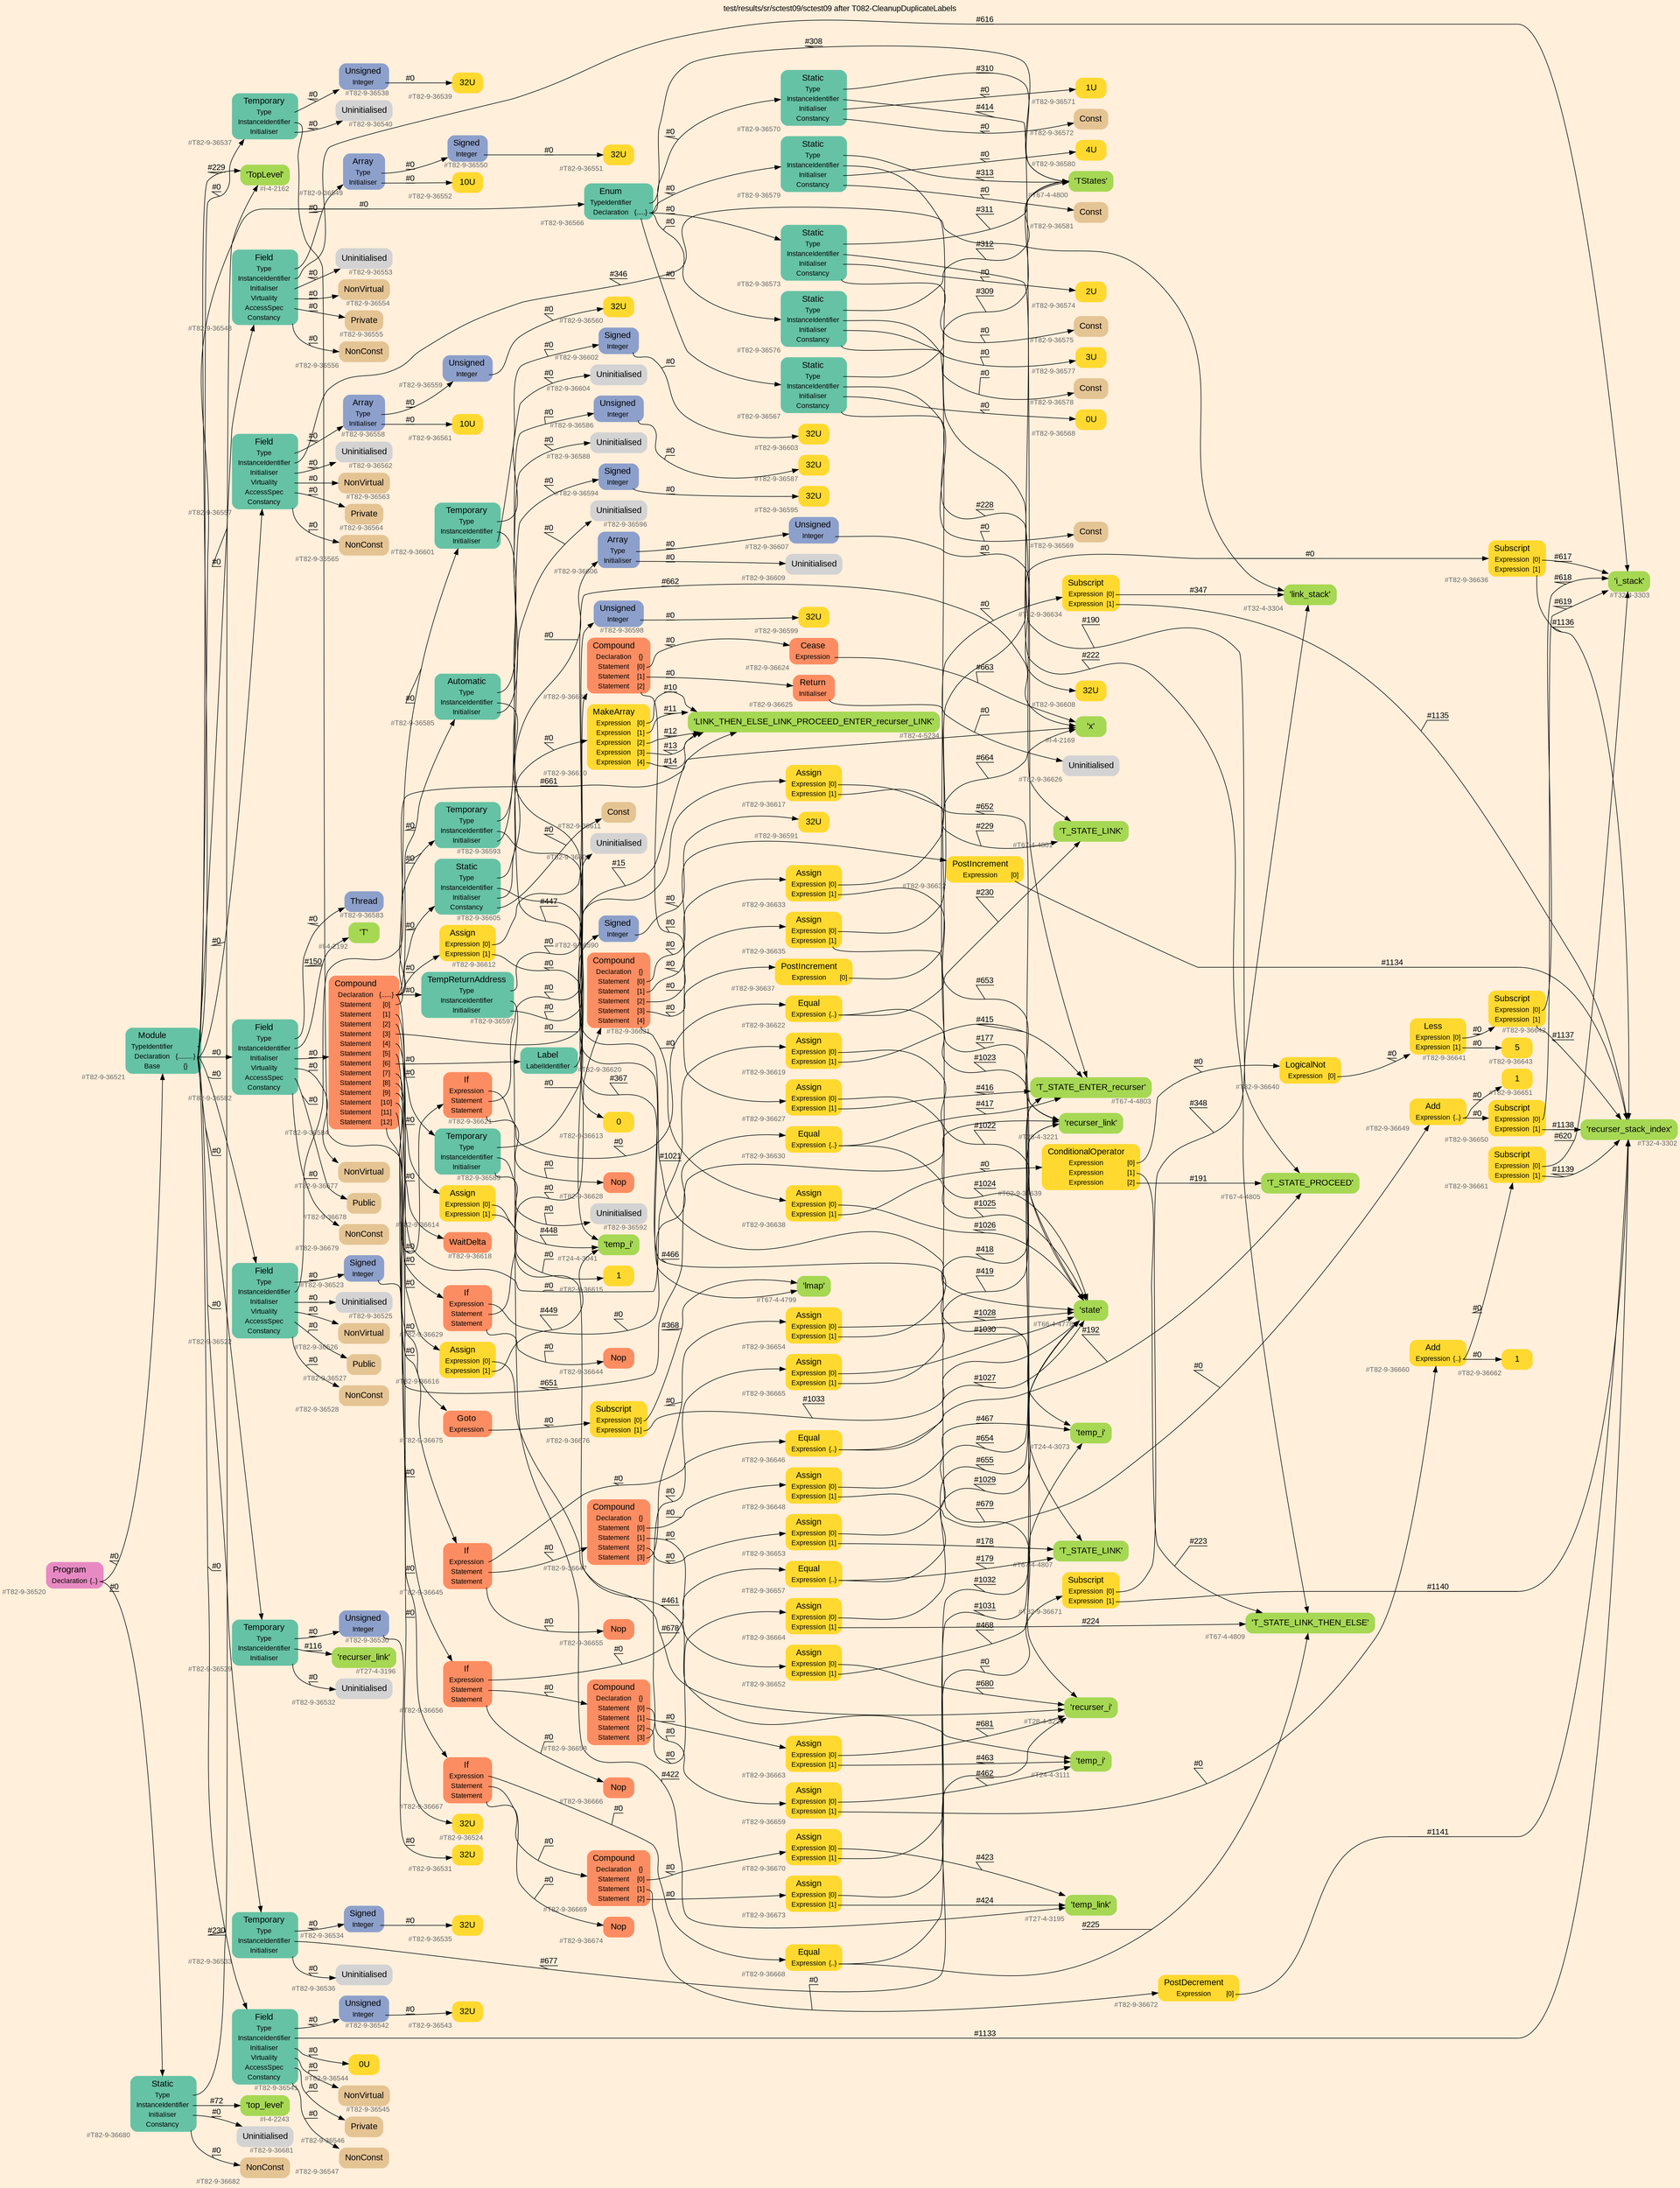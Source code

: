 digraph "test/results/sr/sctest09/sctest09 after T082-CleanupDuplicateLabels" {
label = "test/results/sr/sctest09/sctest09 after T082-CleanupDuplicateLabels"
labelloc = t
graph [
    rankdir = "LR"
    ranksep = 0.3
    bgcolor = antiquewhite1
    color = black
    fontcolor = black
    fontname = "Arial"
];
node [
    fontname = "Arial"
];
edge [
    fontname = "Arial"
];

// -------------------- node figure --------------------
// -------- block #T82-9-36520 ----------
"#T82-9-36520" [
    fillcolor = "/set28/4"
    xlabel = "#T82-9-36520"
    fontsize = "12"
    fontcolor = grey40
    shape = "plaintext"
    label = <<TABLE BORDER="0" CELLBORDER="0" CELLSPACING="0">
     <TR><TD><FONT COLOR="black" POINT-SIZE="15">Program</FONT></TD></TR>
     <TR><TD><FONT COLOR="black" POINT-SIZE="12">Declaration</FONT></TD><TD PORT="port0"><FONT COLOR="black" POINT-SIZE="12">{..}</FONT></TD></TR>
    </TABLE>>
    style = "rounded,filled"
];

// -------- block #T82-9-36521 ----------
"#T82-9-36521" [
    fillcolor = "/set28/1"
    xlabel = "#T82-9-36521"
    fontsize = "12"
    fontcolor = grey40
    shape = "plaintext"
    label = <<TABLE BORDER="0" CELLBORDER="0" CELLSPACING="0">
     <TR><TD><FONT COLOR="black" POINT-SIZE="15">Module</FONT></TD></TR>
     <TR><TD><FONT COLOR="black" POINT-SIZE="12">TypeIdentifier</FONT></TD><TD PORT="port0"></TD></TR>
     <TR><TD><FONT COLOR="black" POINT-SIZE="12">Declaration</FONT></TD><TD PORT="port1"><FONT COLOR="black" POINT-SIZE="12">{.........}</FONT></TD></TR>
     <TR><TD><FONT COLOR="black" POINT-SIZE="12">Base</FONT></TD><TD PORT="port2"><FONT COLOR="black" POINT-SIZE="12">{}</FONT></TD></TR>
    </TABLE>>
    style = "rounded,filled"
];

// -------- block #I-4-2162 ----------
"#I-4-2162" [
    fillcolor = "/set28/5"
    xlabel = "#I-4-2162"
    fontsize = "12"
    fontcolor = grey40
    shape = "plaintext"
    label = <<TABLE BORDER="0" CELLBORDER="0" CELLSPACING="0">
     <TR><TD><FONT COLOR="black" POINT-SIZE="15">'TopLevel'</FONT></TD></TR>
    </TABLE>>
    style = "rounded,filled"
];

// -------- block #T82-9-36522 ----------
"#T82-9-36522" [
    fillcolor = "/set28/1"
    xlabel = "#T82-9-36522"
    fontsize = "12"
    fontcolor = grey40
    shape = "plaintext"
    label = <<TABLE BORDER="0" CELLBORDER="0" CELLSPACING="0">
     <TR><TD><FONT COLOR="black" POINT-SIZE="15">Field</FONT></TD></TR>
     <TR><TD><FONT COLOR="black" POINT-SIZE="12">Type</FONT></TD><TD PORT="port0"></TD></TR>
     <TR><TD><FONT COLOR="black" POINT-SIZE="12">InstanceIdentifier</FONT></TD><TD PORT="port1"></TD></TR>
     <TR><TD><FONT COLOR="black" POINT-SIZE="12">Initialiser</FONT></TD><TD PORT="port2"></TD></TR>
     <TR><TD><FONT COLOR="black" POINT-SIZE="12">Virtuality</FONT></TD><TD PORT="port3"></TD></TR>
     <TR><TD><FONT COLOR="black" POINT-SIZE="12">AccessSpec</FONT></TD><TD PORT="port4"></TD></TR>
     <TR><TD><FONT COLOR="black" POINT-SIZE="12">Constancy</FONT></TD><TD PORT="port5"></TD></TR>
    </TABLE>>
    style = "rounded,filled"
];

// -------- block #T82-9-36523 ----------
"#T82-9-36523" [
    fillcolor = "/set28/3"
    xlabel = "#T82-9-36523"
    fontsize = "12"
    fontcolor = grey40
    shape = "plaintext"
    label = <<TABLE BORDER="0" CELLBORDER="0" CELLSPACING="0">
     <TR><TD><FONT COLOR="black" POINT-SIZE="15">Signed</FONT></TD></TR>
     <TR><TD><FONT COLOR="black" POINT-SIZE="12">Integer</FONT></TD><TD PORT="port0"></TD></TR>
    </TABLE>>
    style = "rounded,filled"
];

// -------- block #T82-9-36524 ----------
"#T82-9-36524" [
    fillcolor = "/set28/6"
    xlabel = "#T82-9-36524"
    fontsize = "12"
    fontcolor = grey40
    shape = "plaintext"
    label = <<TABLE BORDER="0" CELLBORDER="0" CELLSPACING="0">
     <TR><TD><FONT COLOR="black" POINT-SIZE="15">32U</FONT></TD></TR>
    </TABLE>>
    style = "rounded,filled"
];

// -------- block #I-4-2169 ----------
"#I-4-2169" [
    fillcolor = "/set28/5"
    xlabel = "#I-4-2169"
    fontsize = "12"
    fontcolor = grey40
    shape = "plaintext"
    label = <<TABLE BORDER="0" CELLBORDER="0" CELLSPACING="0">
     <TR><TD><FONT COLOR="black" POINT-SIZE="15">'x'</FONT></TD></TR>
    </TABLE>>
    style = "rounded,filled"
];

// -------- block #T82-9-36525 ----------
"#T82-9-36525" [
    xlabel = "#T82-9-36525"
    fontsize = "12"
    fontcolor = grey40
    shape = "plaintext"
    label = <<TABLE BORDER="0" CELLBORDER="0" CELLSPACING="0">
     <TR><TD><FONT COLOR="black" POINT-SIZE="15">Uninitialised</FONT></TD></TR>
    </TABLE>>
    style = "rounded,filled"
];

// -------- block #T82-9-36526 ----------
"#T82-9-36526" [
    fillcolor = "/set28/7"
    xlabel = "#T82-9-36526"
    fontsize = "12"
    fontcolor = grey40
    shape = "plaintext"
    label = <<TABLE BORDER="0" CELLBORDER="0" CELLSPACING="0">
     <TR><TD><FONT COLOR="black" POINT-SIZE="15">NonVirtual</FONT></TD></TR>
    </TABLE>>
    style = "rounded,filled"
];

// -------- block #T82-9-36527 ----------
"#T82-9-36527" [
    fillcolor = "/set28/7"
    xlabel = "#T82-9-36527"
    fontsize = "12"
    fontcolor = grey40
    shape = "plaintext"
    label = <<TABLE BORDER="0" CELLBORDER="0" CELLSPACING="0">
     <TR><TD><FONT COLOR="black" POINT-SIZE="15">Public</FONT></TD></TR>
    </TABLE>>
    style = "rounded,filled"
];

// -------- block #T82-9-36528 ----------
"#T82-9-36528" [
    fillcolor = "/set28/7"
    xlabel = "#T82-9-36528"
    fontsize = "12"
    fontcolor = grey40
    shape = "plaintext"
    label = <<TABLE BORDER="0" CELLBORDER="0" CELLSPACING="0">
     <TR><TD><FONT COLOR="black" POINT-SIZE="15">NonConst</FONT></TD></TR>
    </TABLE>>
    style = "rounded,filled"
];

// -------- block #T82-9-36529 ----------
"#T82-9-36529" [
    fillcolor = "/set28/1"
    xlabel = "#T82-9-36529"
    fontsize = "12"
    fontcolor = grey40
    shape = "plaintext"
    label = <<TABLE BORDER="0" CELLBORDER="0" CELLSPACING="0">
     <TR><TD><FONT COLOR="black" POINT-SIZE="15">Temporary</FONT></TD></TR>
     <TR><TD><FONT COLOR="black" POINT-SIZE="12">Type</FONT></TD><TD PORT="port0"></TD></TR>
     <TR><TD><FONT COLOR="black" POINT-SIZE="12">InstanceIdentifier</FONT></TD><TD PORT="port1"></TD></TR>
     <TR><TD><FONT COLOR="black" POINT-SIZE="12">Initialiser</FONT></TD><TD PORT="port2"></TD></TR>
    </TABLE>>
    style = "rounded,filled"
];

// -------- block #T82-9-36530 ----------
"#T82-9-36530" [
    fillcolor = "/set28/3"
    xlabel = "#T82-9-36530"
    fontsize = "12"
    fontcolor = grey40
    shape = "plaintext"
    label = <<TABLE BORDER="0" CELLBORDER="0" CELLSPACING="0">
     <TR><TD><FONT COLOR="black" POINT-SIZE="15">Unsigned</FONT></TD></TR>
     <TR><TD><FONT COLOR="black" POINT-SIZE="12">Integer</FONT></TD><TD PORT="port0"></TD></TR>
    </TABLE>>
    style = "rounded,filled"
];

// -------- block #T82-9-36531 ----------
"#T82-9-36531" [
    fillcolor = "/set28/6"
    xlabel = "#T82-9-36531"
    fontsize = "12"
    fontcolor = grey40
    shape = "plaintext"
    label = <<TABLE BORDER="0" CELLBORDER="0" CELLSPACING="0">
     <TR><TD><FONT COLOR="black" POINT-SIZE="15">32U</FONT></TD></TR>
    </TABLE>>
    style = "rounded,filled"
];

// -------- block #T27-4-3196 ----------
"#T27-4-3196" [
    fillcolor = "/set28/5"
    xlabel = "#T27-4-3196"
    fontsize = "12"
    fontcolor = grey40
    shape = "plaintext"
    label = <<TABLE BORDER="0" CELLBORDER="0" CELLSPACING="0">
     <TR><TD><FONT COLOR="black" POINT-SIZE="15">'recurser_link'</FONT></TD></TR>
    </TABLE>>
    style = "rounded,filled"
];

// -------- block #T82-9-36532 ----------
"#T82-9-36532" [
    xlabel = "#T82-9-36532"
    fontsize = "12"
    fontcolor = grey40
    shape = "plaintext"
    label = <<TABLE BORDER="0" CELLBORDER="0" CELLSPACING="0">
     <TR><TD><FONT COLOR="black" POINT-SIZE="15">Uninitialised</FONT></TD></TR>
    </TABLE>>
    style = "rounded,filled"
];

// -------- block #T82-9-36533 ----------
"#T82-9-36533" [
    fillcolor = "/set28/1"
    xlabel = "#T82-9-36533"
    fontsize = "12"
    fontcolor = grey40
    shape = "plaintext"
    label = <<TABLE BORDER="0" CELLBORDER="0" CELLSPACING="0">
     <TR><TD><FONT COLOR="black" POINT-SIZE="15">Temporary</FONT></TD></TR>
     <TR><TD><FONT COLOR="black" POINT-SIZE="12">Type</FONT></TD><TD PORT="port0"></TD></TR>
     <TR><TD><FONT COLOR="black" POINT-SIZE="12">InstanceIdentifier</FONT></TD><TD PORT="port1"></TD></TR>
     <TR><TD><FONT COLOR="black" POINT-SIZE="12">Initialiser</FONT></TD><TD PORT="port2"></TD></TR>
    </TABLE>>
    style = "rounded,filled"
];

// -------- block #T82-9-36534 ----------
"#T82-9-36534" [
    fillcolor = "/set28/3"
    xlabel = "#T82-9-36534"
    fontsize = "12"
    fontcolor = grey40
    shape = "plaintext"
    label = <<TABLE BORDER="0" CELLBORDER="0" CELLSPACING="0">
     <TR><TD><FONT COLOR="black" POINT-SIZE="15">Signed</FONT></TD></TR>
     <TR><TD><FONT COLOR="black" POINT-SIZE="12">Integer</FONT></TD><TD PORT="port0"></TD></TR>
    </TABLE>>
    style = "rounded,filled"
];

// -------- block #T82-9-36535 ----------
"#T82-9-36535" [
    fillcolor = "/set28/6"
    xlabel = "#T82-9-36535"
    fontsize = "12"
    fontcolor = grey40
    shape = "plaintext"
    label = <<TABLE BORDER="0" CELLBORDER="0" CELLSPACING="0">
     <TR><TD><FONT COLOR="black" POINT-SIZE="15">32U</FONT></TD></TR>
    </TABLE>>
    style = "rounded,filled"
];

// -------- block #T28-4-3220 ----------
"#T28-4-3220" [
    fillcolor = "/set28/5"
    xlabel = "#T28-4-3220"
    fontsize = "12"
    fontcolor = grey40
    shape = "plaintext"
    label = <<TABLE BORDER="0" CELLBORDER="0" CELLSPACING="0">
     <TR><TD><FONT COLOR="black" POINT-SIZE="15">'recurser_i'</FONT></TD></TR>
    </TABLE>>
    style = "rounded,filled"
];

// -------- block #T82-9-36536 ----------
"#T82-9-36536" [
    xlabel = "#T82-9-36536"
    fontsize = "12"
    fontcolor = grey40
    shape = "plaintext"
    label = <<TABLE BORDER="0" CELLBORDER="0" CELLSPACING="0">
     <TR><TD><FONT COLOR="black" POINT-SIZE="15">Uninitialised</FONT></TD></TR>
    </TABLE>>
    style = "rounded,filled"
];

// -------- block #T82-9-36537 ----------
"#T82-9-36537" [
    fillcolor = "/set28/1"
    xlabel = "#T82-9-36537"
    fontsize = "12"
    fontcolor = grey40
    shape = "plaintext"
    label = <<TABLE BORDER="0" CELLBORDER="0" CELLSPACING="0">
     <TR><TD><FONT COLOR="black" POINT-SIZE="15">Temporary</FONT></TD></TR>
     <TR><TD><FONT COLOR="black" POINT-SIZE="12">Type</FONT></TD><TD PORT="port0"></TD></TR>
     <TR><TD><FONT COLOR="black" POINT-SIZE="12">InstanceIdentifier</FONT></TD><TD PORT="port1"></TD></TR>
     <TR><TD><FONT COLOR="black" POINT-SIZE="12">Initialiser</FONT></TD><TD PORT="port2"></TD></TR>
    </TABLE>>
    style = "rounded,filled"
];

// -------- block #T82-9-36538 ----------
"#T82-9-36538" [
    fillcolor = "/set28/3"
    xlabel = "#T82-9-36538"
    fontsize = "12"
    fontcolor = grey40
    shape = "plaintext"
    label = <<TABLE BORDER="0" CELLBORDER="0" CELLSPACING="0">
     <TR><TD><FONT COLOR="black" POINT-SIZE="15">Unsigned</FONT></TD></TR>
     <TR><TD><FONT COLOR="black" POINT-SIZE="12">Integer</FONT></TD><TD PORT="port0"></TD></TR>
    </TABLE>>
    style = "rounded,filled"
];

// -------- block #T82-9-36539 ----------
"#T82-9-36539" [
    fillcolor = "/set28/6"
    xlabel = "#T82-9-36539"
    fontsize = "12"
    fontcolor = grey40
    shape = "plaintext"
    label = <<TABLE BORDER="0" CELLBORDER="0" CELLSPACING="0">
     <TR><TD><FONT COLOR="black" POINT-SIZE="15">32U</FONT></TD></TR>
    </TABLE>>
    style = "rounded,filled"
];

// -------- block #T28-4-3221 ----------
"#T28-4-3221" [
    fillcolor = "/set28/5"
    xlabel = "#T28-4-3221"
    fontsize = "12"
    fontcolor = grey40
    shape = "plaintext"
    label = <<TABLE BORDER="0" CELLBORDER="0" CELLSPACING="0">
     <TR><TD><FONT COLOR="black" POINT-SIZE="15">'recurser_link'</FONT></TD></TR>
    </TABLE>>
    style = "rounded,filled"
];

// -------- block #T82-9-36540 ----------
"#T82-9-36540" [
    xlabel = "#T82-9-36540"
    fontsize = "12"
    fontcolor = grey40
    shape = "plaintext"
    label = <<TABLE BORDER="0" CELLBORDER="0" CELLSPACING="0">
     <TR><TD><FONT COLOR="black" POINT-SIZE="15">Uninitialised</FONT></TD></TR>
    </TABLE>>
    style = "rounded,filled"
];

// -------- block #T82-9-36541 ----------
"#T82-9-36541" [
    fillcolor = "/set28/1"
    xlabel = "#T82-9-36541"
    fontsize = "12"
    fontcolor = grey40
    shape = "plaintext"
    label = <<TABLE BORDER="0" CELLBORDER="0" CELLSPACING="0">
     <TR><TD><FONT COLOR="black" POINT-SIZE="15">Field</FONT></TD></TR>
     <TR><TD><FONT COLOR="black" POINT-SIZE="12">Type</FONT></TD><TD PORT="port0"></TD></TR>
     <TR><TD><FONT COLOR="black" POINT-SIZE="12">InstanceIdentifier</FONT></TD><TD PORT="port1"></TD></TR>
     <TR><TD><FONT COLOR="black" POINT-SIZE="12">Initialiser</FONT></TD><TD PORT="port2"></TD></TR>
     <TR><TD><FONT COLOR="black" POINT-SIZE="12">Virtuality</FONT></TD><TD PORT="port3"></TD></TR>
     <TR><TD><FONT COLOR="black" POINT-SIZE="12">AccessSpec</FONT></TD><TD PORT="port4"></TD></TR>
     <TR><TD><FONT COLOR="black" POINT-SIZE="12">Constancy</FONT></TD><TD PORT="port5"></TD></TR>
    </TABLE>>
    style = "rounded,filled"
];

// -------- block #T82-9-36542 ----------
"#T82-9-36542" [
    fillcolor = "/set28/3"
    xlabel = "#T82-9-36542"
    fontsize = "12"
    fontcolor = grey40
    shape = "plaintext"
    label = <<TABLE BORDER="0" CELLBORDER="0" CELLSPACING="0">
     <TR><TD><FONT COLOR="black" POINT-SIZE="15">Unsigned</FONT></TD></TR>
     <TR><TD><FONT COLOR="black" POINT-SIZE="12">Integer</FONT></TD><TD PORT="port0"></TD></TR>
    </TABLE>>
    style = "rounded,filled"
];

// -------- block #T82-9-36543 ----------
"#T82-9-36543" [
    fillcolor = "/set28/6"
    xlabel = "#T82-9-36543"
    fontsize = "12"
    fontcolor = grey40
    shape = "plaintext"
    label = <<TABLE BORDER="0" CELLBORDER="0" CELLSPACING="0">
     <TR><TD><FONT COLOR="black" POINT-SIZE="15">32U</FONT></TD></TR>
    </TABLE>>
    style = "rounded,filled"
];

// -------- block #T32-4-3302 ----------
"#T32-4-3302" [
    fillcolor = "/set28/5"
    xlabel = "#T32-4-3302"
    fontsize = "12"
    fontcolor = grey40
    shape = "plaintext"
    label = <<TABLE BORDER="0" CELLBORDER="0" CELLSPACING="0">
     <TR><TD><FONT COLOR="black" POINT-SIZE="15">'recurser_stack_index'</FONT></TD></TR>
    </TABLE>>
    style = "rounded,filled"
];

// -------- block #T82-9-36544 ----------
"#T82-9-36544" [
    fillcolor = "/set28/6"
    xlabel = "#T82-9-36544"
    fontsize = "12"
    fontcolor = grey40
    shape = "plaintext"
    label = <<TABLE BORDER="0" CELLBORDER="0" CELLSPACING="0">
     <TR><TD><FONT COLOR="black" POINT-SIZE="15">0U</FONT></TD></TR>
    </TABLE>>
    style = "rounded,filled"
];

// -------- block #T82-9-36545 ----------
"#T82-9-36545" [
    fillcolor = "/set28/7"
    xlabel = "#T82-9-36545"
    fontsize = "12"
    fontcolor = grey40
    shape = "plaintext"
    label = <<TABLE BORDER="0" CELLBORDER="0" CELLSPACING="0">
     <TR><TD><FONT COLOR="black" POINT-SIZE="15">NonVirtual</FONT></TD></TR>
    </TABLE>>
    style = "rounded,filled"
];

// -------- block #T82-9-36546 ----------
"#T82-9-36546" [
    fillcolor = "/set28/7"
    xlabel = "#T82-9-36546"
    fontsize = "12"
    fontcolor = grey40
    shape = "plaintext"
    label = <<TABLE BORDER="0" CELLBORDER="0" CELLSPACING="0">
     <TR><TD><FONT COLOR="black" POINT-SIZE="15">Private</FONT></TD></TR>
    </TABLE>>
    style = "rounded,filled"
];

// -------- block #T82-9-36547 ----------
"#T82-9-36547" [
    fillcolor = "/set28/7"
    xlabel = "#T82-9-36547"
    fontsize = "12"
    fontcolor = grey40
    shape = "plaintext"
    label = <<TABLE BORDER="0" CELLBORDER="0" CELLSPACING="0">
     <TR><TD><FONT COLOR="black" POINT-SIZE="15">NonConst</FONT></TD></TR>
    </TABLE>>
    style = "rounded,filled"
];

// -------- block #T82-9-36548 ----------
"#T82-9-36548" [
    fillcolor = "/set28/1"
    xlabel = "#T82-9-36548"
    fontsize = "12"
    fontcolor = grey40
    shape = "plaintext"
    label = <<TABLE BORDER="0" CELLBORDER="0" CELLSPACING="0">
     <TR><TD><FONT COLOR="black" POINT-SIZE="15">Field</FONT></TD></TR>
     <TR><TD><FONT COLOR="black" POINT-SIZE="12">Type</FONT></TD><TD PORT="port0"></TD></TR>
     <TR><TD><FONT COLOR="black" POINT-SIZE="12">InstanceIdentifier</FONT></TD><TD PORT="port1"></TD></TR>
     <TR><TD><FONT COLOR="black" POINT-SIZE="12">Initialiser</FONT></TD><TD PORT="port2"></TD></TR>
     <TR><TD><FONT COLOR="black" POINT-SIZE="12">Virtuality</FONT></TD><TD PORT="port3"></TD></TR>
     <TR><TD><FONT COLOR="black" POINT-SIZE="12">AccessSpec</FONT></TD><TD PORT="port4"></TD></TR>
     <TR><TD><FONT COLOR="black" POINT-SIZE="12">Constancy</FONT></TD><TD PORT="port5"></TD></TR>
    </TABLE>>
    style = "rounded,filled"
];

// -------- block #T82-9-36549 ----------
"#T82-9-36549" [
    fillcolor = "/set28/3"
    xlabel = "#T82-9-36549"
    fontsize = "12"
    fontcolor = grey40
    shape = "plaintext"
    label = <<TABLE BORDER="0" CELLBORDER="0" CELLSPACING="0">
     <TR><TD><FONT COLOR="black" POINT-SIZE="15">Array</FONT></TD></TR>
     <TR><TD><FONT COLOR="black" POINT-SIZE="12">Type</FONT></TD><TD PORT="port0"></TD></TR>
     <TR><TD><FONT COLOR="black" POINT-SIZE="12">Initialiser</FONT></TD><TD PORT="port1"></TD></TR>
    </TABLE>>
    style = "rounded,filled"
];

// -------- block #T82-9-36550 ----------
"#T82-9-36550" [
    fillcolor = "/set28/3"
    xlabel = "#T82-9-36550"
    fontsize = "12"
    fontcolor = grey40
    shape = "plaintext"
    label = <<TABLE BORDER="0" CELLBORDER="0" CELLSPACING="0">
     <TR><TD><FONT COLOR="black" POINT-SIZE="15">Signed</FONT></TD></TR>
     <TR><TD><FONT COLOR="black" POINT-SIZE="12">Integer</FONT></TD><TD PORT="port0"></TD></TR>
    </TABLE>>
    style = "rounded,filled"
];

// -------- block #T82-9-36551 ----------
"#T82-9-36551" [
    fillcolor = "/set28/6"
    xlabel = "#T82-9-36551"
    fontsize = "12"
    fontcolor = grey40
    shape = "plaintext"
    label = <<TABLE BORDER="0" CELLBORDER="0" CELLSPACING="0">
     <TR><TD><FONT COLOR="black" POINT-SIZE="15">32U</FONT></TD></TR>
    </TABLE>>
    style = "rounded,filled"
];

// -------- block #T82-9-36552 ----------
"#T82-9-36552" [
    fillcolor = "/set28/6"
    xlabel = "#T82-9-36552"
    fontsize = "12"
    fontcolor = grey40
    shape = "plaintext"
    label = <<TABLE BORDER="0" CELLBORDER="0" CELLSPACING="0">
     <TR><TD><FONT COLOR="black" POINT-SIZE="15">10U</FONT></TD></TR>
    </TABLE>>
    style = "rounded,filled"
];

// -------- block #T32-4-3303 ----------
"#T32-4-3303" [
    fillcolor = "/set28/5"
    xlabel = "#T32-4-3303"
    fontsize = "12"
    fontcolor = grey40
    shape = "plaintext"
    label = <<TABLE BORDER="0" CELLBORDER="0" CELLSPACING="0">
     <TR><TD><FONT COLOR="black" POINT-SIZE="15">'i_stack'</FONT></TD></TR>
    </TABLE>>
    style = "rounded,filled"
];

// -------- block #T82-9-36553 ----------
"#T82-9-36553" [
    xlabel = "#T82-9-36553"
    fontsize = "12"
    fontcolor = grey40
    shape = "plaintext"
    label = <<TABLE BORDER="0" CELLBORDER="0" CELLSPACING="0">
     <TR><TD><FONT COLOR="black" POINT-SIZE="15">Uninitialised</FONT></TD></TR>
    </TABLE>>
    style = "rounded,filled"
];

// -------- block #T82-9-36554 ----------
"#T82-9-36554" [
    fillcolor = "/set28/7"
    xlabel = "#T82-9-36554"
    fontsize = "12"
    fontcolor = grey40
    shape = "plaintext"
    label = <<TABLE BORDER="0" CELLBORDER="0" CELLSPACING="0">
     <TR><TD><FONT COLOR="black" POINT-SIZE="15">NonVirtual</FONT></TD></TR>
    </TABLE>>
    style = "rounded,filled"
];

// -------- block #T82-9-36555 ----------
"#T82-9-36555" [
    fillcolor = "/set28/7"
    xlabel = "#T82-9-36555"
    fontsize = "12"
    fontcolor = grey40
    shape = "plaintext"
    label = <<TABLE BORDER="0" CELLBORDER="0" CELLSPACING="0">
     <TR><TD><FONT COLOR="black" POINT-SIZE="15">Private</FONT></TD></TR>
    </TABLE>>
    style = "rounded,filled"
];

// -------- block #T82-9-36556 ----------
"#T82-9-36556" [
    fillcolor = "/set28/7"
    xlabel = "#T82-9-36556"
    fontsize = "12"
    fontcolor = grey40
    shape = "plaintext"
    label = <<TABLE BORDER="0" CELLBORDER="0" CELLSPACING="0">
     <TR><TD><FONT COLOR="black" POINT-SIZE="15">NonConst</FONT></TD></TR>
    </TABLE>>
    style = "rounded,filled"
];

// -------- block #T82-9-36557 ----------
"#T82-9-36557" [
    fillcolor = "/set28/1"
    xlabel = "#T82-9-36557"
    fontsize = "12"
    fontcolor = grey40
    shape = "plaintext"
    label = <<TABLE BORDER="0" CELLBORDER="0" CELLSPACING="0">
     <TR><TD><FONT COLOR="black" POINT-SIZE="15">Field</FONT></TD></TR>
     <TR><TD><FONT COLOR="black" POINT-SIZE="12">Type</FONT></TD><TD PORT="port0"></TD></TR>
     <TR><TD><FONT COLOR="black" POINT-SIZE="12">InstanceIdentifier</FONT></TD><TD PORT="port1"></TD></TR>
     <TR><TD><FONT COLOR="black" POINT-SIZE="12">Initialiser</FONT></TD><TD PORT="port2"></TD></TR>
     <TR><TD><FONT COLOR="black" POINT-SIZE="12">Virtuality</FONT></TD><TD PORT="port3"></TD></TR>
     <TR><TD><FONT COLOR="black" POINT-SIZE="12">AccessSpec</FONT></TD><TD PORT="port4"></TD></TR>
     <TR><TD><FONT COLOR="black" POINT-SIZE="12">Constancy</FONT></TD><TD PORT="port5"></TD></TR>
    </TABLE>>
    style = "rounded,filled"
];

// -------- block #T82-9-36558 ----------
"#T82-9-36558" [
    fillcolor = "/set28/3"
    xlabel = "#T82-9-36558"
    fontsize = "12"
    fontcolor = grey40
    shape = "plaintext"
    label = <<TABLE BORDER="0" CELLBORDER="0" CELLSPACING="0">
     <TR><TD><FONT COLOR="black" POINT-SIZE="15">Array</FONT></TD></TR>
     <TR><TD><FONT COLOR="black" POINT-SIZE="12">Type</FONT></TD><TD PORT="port0"></TD></TR>
     <TR><TD><FONT COLOR="black" POINT-SIZE="12">Initialiser</FONT></TD><TD PORT="port1"></TD></TR>
    </TABLE>>
    style = "rounded,filled"
];

// -------- block #T82-9-36559 ----------
"#T82-9-36559" [
    fillcolor = "/set28/3"
    xlabel = "#T82-9-36559"
    fontsize = "12"
    fontcolor = grey40
    shape = "plaintext"
    label = <<TABLE BORDER="0" CELLBORDER="0" CELLSPACING="0">
     <TR><TD><FONT COLOR="black" POINT-SIZE="15">Unsigned</FONT></TD></TR>
     <TR><TD><FONT COLOR="black" POINT-SIZE="12">Integer</FONT></TD><TD PORT="port0"></TD></TR>
    </TABLE>>
    style = "rounded,filled"
];

// -------- block #T82-9-36560 ----------
"#T82-9-36560" [
    fillcolor = "/set28/6"
    xlabel = "#T82-9-36560"
    fontsize = "12"
    fontcolor = grey40
    shape = "plaintext"
    label = <<TABLE BORDER="0" CELLBORDER="0" CELLSPACING="0">
     <TR><TD><FONT COLOR="black" POINT-SIZE="15">32U</FONT></TD></TR>
    </TABLE>>
    style = "rounded,filled"
];

// -------- block #T82-9-36561 ----------
"#T82-9-36561" [
    fillcolor = "/set28/6"
    xlabel = "#T82-9-36561"
    fontsize = "12"
    fontcolor = grey40
    shape = "plaintext"
    label = <<TABLE BORDER="0" CELLBORDER="0" CELLSPACING="0">
     <TR><TD><FONT COLOR="black" POINT-SIZE="15">10U</FONT></TD></TR>
    </TABLE>>
    style = "rounded,filled"
];

// -------- block #T32-4-3304 ----------
"#T32-4-3304" [
    fillcolor = "/set28/5"
    xlabel = "#T32-4-3304"
    fontsize = "12"
    fontcolor = grey40
    shape = "plaintext"
    label = <<TABLE BORDER="0" CELLBORDER="0" CELLSPACING="0">
     <TR><TD><FONT COLOR="black" POINT-SIZE="15">'link_stack'</FONT></TD></TR>
    </TABLE>>
    style = "rounded,filled"
];

// -------- block #T82-9-36562 ----------
"#T82-9-36562" [
    xlabel = "#T82-9-36562"
    fontsize = "12"
    fontcolor = grey40
    shape = "plaintext"
    label = <<TABLE BORDER="0" CELLBORDER="0" CELLSPACING="0">
     <TR><TD><FONT COLOR="black" POINT-SIZE="15">Uninitialised</FONT></TD></TR>
    </TABLE>>
    style = "rounded,filled"
];

// -------- block #T82-9-36563 ----------
"#T82-9-36563" [
    fillcolor = "/set28/7"
    xlabel = "#T82-9-36563"
    fontsize = "12"
    fontcolor = grey40
    shape = "plaintext"
    label = <<TABLE BORDER="0" CELLBORDER="0" CELLSPACING="0">
     <TR><TD><FONT COLOR="black" POINT-SIZE="15">NonVirtual</FONT></TD></TR>
    </TABLE>>
    style = "rounded,filled"
];

// -------- block #T82-9-36564 ----------
"#T82-9-36564" [
    fillcolor = "/set28/7"
    xlabel = "#T82-9-36564"
    fontsize = "12"
    fontcolor = grey40
    shape = "plaintext"
    label = <<TABLE BORDER="0" CELLBORDER="0" CELLSPACING="0">
     <TR><TD><FONT COLOR="black" POINT-SIZE="15">Private</FONT></TD></TR>
    </TABLE>>
    style = "rounded,filled"
];

// -------- block #T82-9-36565 ----------
"#T82-9-36565" [
    fillcolor = "/set28/7"
    xlabel = "#T82-9-36565"
    fontsize = "12"
    fontcolor = grey40
    shape = "plaintext"
    label = <<TABLE BORDER="0" CELLBORDER="0" CELLSPACING="0">
     <TR><TD><FONT COLOR="black" POINT-SIZE="15">NonConst</FONT></TD></TR>
    </TABLE>>
    style = "rounded,filled"
];

// -------- block #T82-9-36566 ----------
"#T82-9-36566" [
    fillcolor = "/set28/1"
    xlabel = "#T82-9-36566"
    fontsize = "12"
    fontcolor = grey40
    shape = "plaintext"
    label = <<TABLE BORDER="0" CELLBORDER="0" CELLSPACING="0">
     <TR><TD><FONT COLOR="black" POINT-SIZE="15">Enum</FONT></TD></TR>
     <TR><TD><FONT COLOR="black" POINT-SIZE="12">TypeIdentifier</FONT></TD><TD PORT="port0"></TD></TR>
     <TR><TD><FONT COLOR="black" POINT-SIZE="12">Declaration</FONT></TD><TD PORT="port1"><FONT COLOR="black" POINT-SIZE="12">{.....}</FONT></TD></TR>
    </TABLE>>
    style = "rounded,filled"
];

// -------- block #T67-4-4800 ----------
"#T67-4-4800" [
    fillcolor = "/set28/5"
    xlabel = "#T67-4-4800"
    fontsize = "12"
    fontcolor = grey40
    shape = "plaintext"
    label = <<TABLE BORDER="0" CELLBORDER="0" CELLSPACING="0">
     <TR><TD><FONT COLOR="black" POINT-SIZE="15">'TStates'</FONT></TD></TR>
    </TABLE>>
    style = "rounded,filled"
];

// -------- block #T82-9-36567 ----------
"#T82-9-36567" [
    fillcolor = "/set28/1"
    xlabel = "#T82-9-36567"
    fontsize = "12"
    fontcolor = grey40
    shape = "plaintext"
    label = <<TABLE BORDER="0" CELLBORDER="0" CELLSPACING="0">
     <TR><TD><FONT COLOR="black" POINT-SIZE="15">Static</FONT></TD></TR>
     <TR><TD><FONT COLOR="black" POINT-SIZE="12">Type</FONT></TD><TD PORT="port0"></TD></TR>
     <TR><TD><FONT COLOR="black" POINT-SIZE="12">InstanceIdentifier</FONT></TD><TD PORT="port1"></TD></TR>
     <TR><TD><FONT COLOR="black" POINT-SIZE="12">Initialiser</FONT></TD><TD PORT="port2"></TD></TR>
     <TR><TD><FONT COLOR="black" POINT-SIZE="12">Constancy</FONT></TD><TD PORT="port3"></TD></TR>
    </TABLE>>
    style = "rounded,filled"
];

// -------- block #T67-4-4801 ----------
"#T67-4-4801" [
    fillcolor = "/set28/5"
    xlabel = "#T67-4-4801"
    fontsize = "12"
    fontcolor = grey40
    shape = "plaintext"
    label = <<TABLE BORDER="0" CELLBORDER="0" CELLSPACING="0">
     <TR><TD><FONT COLOR="black" POINT-SIZE="15">'T_STATE_LINK'</FONT></TD></TR>
    </TABLE>>
    style = "rounded,filled"
];

// -------- block #T82-9-36568 ----------
"#T82-9-36568" [
    fillcolor = "/set28/6"
    xlabel = "#T82-9-36568"
    fontsize = "12"
    fontcolor = grey40
    shape = "plaintext"
    label = <<TABLE BORDER="0" CELLBORDER="0" CELLSPACING="0">
     <TR><TD><FONT COLOR="black" POINT-SIZE="15">0U</FONT></TD></TR>
    </TABLE>>
    style = "rounded,filled"
];

// -------- block #T82-9-36569 ----------
"#T82-9-36569" [
    fillcolor = "/set28/7"
    xlabel = "#T82-9-36569"
    fontsize = "12"
    fontcolor = grey40
    shape = "plaintext"
    label = <<TABLE BORDER="0" CELLBORDER="0" CELLSPACING="0">
     <TR><TD><FONT COLOR="black" POINT-SIZE="15">Const</FONT></TD></TR>
    </TABLE>>
    style = "rounded,filled"
];

// -------- block #T82-9-36570 ----------
"#T82-9-36570" [
    fillcolor = "/set28/1"
    xlabel = "#T82-9-36570"
    fontsize = "12"
    fontcolor = grey40
    shape = "plaintext"
    label = <<TABLE BORDER="0" CELLBORDER="0" CELLSPACING="0">
     <TR><TD><FONT COLOR="black" POINT-SIZE="15">Static</FONT></TD></TR>
     <TR><TD><FONT COLOR="black" POINT-SIZE="12">Type</FONT></TD><TD PORT="port0"></TD></TR>
     <TR><TD><FONT COLOR="black" POINT-SIZE="12">InstanceIdentifier</FONT></TD><TD PORT="port1"></TD></TR>
     <TR><TD><FONT COLOR="black" POINT-SIZE="12">Initialiser</FONT></TD><TD PORT="port2"></TD></TR>
     <TR><TD><FONT COLOR="black" POINT-SIZE="12">Constancy</FONT></TD><TD PORT="port3"></TD></TR>
    </TABLE>>
    style = "rounded,filled"
];

// -------- block #T67-4-4803 ----------
"#T67-4-4803" [
    fillcolor = "/set28/5"
    xlabel = "#T67-4-4803"
    fontsize = "12"
    fontcolor = grey40
    shape = "plaintext"
    label = <<TABLE BORDER="0" CELLBORDER="0" CELLSPACING="0">
     <TR><TD><FONT COLOR="black" POINT-SIZE="15">'T_STATE_ENTER_recurser'</FONT></TD></TR>
    </TABLE>>
    style = "rounded,filled"
];

// -------- block #T82-9-36571 ----------
"#T82-9-36571" [
    fillcolor = "/set28/6"
    xlabel = "#T82-9-36571"
    fontsize = "12"
    fontcolor = grey40
    shape = "plaintext"
    label = <<TABLE BORDER="0" CELLBORDER="0" CELLSPACING="0">
     <TR><TD><FONT COLOR="black" POINT-SIZE="15">1U</FONT></TD></TR>
    </TABLE>>
    style = "rounded,filled"
];

// -------- block #T82-9-36572 ----------
"#T82-9-36572" [
    fillcolor = "/set28/7"
    xlabel = "#T82-9-36572"
    fontsize = "12"
    fontcolor = grey40
    shape = "plaintext"
    label = <<TABLE BORDER="0" CELLBORDER="0" CELLSPACING="0">
     <TR><TD><FONT COLOR="black" POINT-SIZE="15">Const</FONT></TD></TR>
    </TABLE>>
    style = "rounded,filled"
];

// -------- block #T82-9-36573 ----------
"#T82-9-36573" [
    fillcolor = "/set28/1"
    xlabel = "#T82-9-36573"
    fontsize = "12"
    fontcolor = grey40
    shape = "plaintext"
    label = <<TABLE BORDER="0" CELLBORDER="0" CELLSPACING="0">
     <TR><TD><FONT COLOR="black" POINT-SIZE="15">Static</FONT></TD></TR>
     <TR><TD><FONT COLOR="black" POINT-SIZE="12">Type</FONT></TD><TD PORT="port0"></TD></TR>
     <TR><TD><FONT COLOR="black" POINT-SIZE="12">InstanceIdentifier</FONT></TD><TD PORT="port1"></TD></TR>
     <TR><TD><FONT COLOR="black" POINT-SIZE="12">Initialiser</FONT></TD><TD PORT="port2"></TD></TR>
     <TR><TD><FONT COLOR="black" POINT-SIZE="12">Constancy</FONT></TD><TD PORT="port3"></TD></TR>
    </TABLE>>
    style = "rounded,filled"
];

// -------- block #T67-4-4805 ----------
"#T67-4-4805" [
    fillcolor = "/set28/5"
    xlabel = "#T67-4-4805"
    fontsize = "12"
    fontcolor = grey40
    shape = "plaintext"
    label = <<TABLE BORDER="0" CELLBORDER="0" CELLSPACING="0">
     <TR><TD><FONT COLOR="black" POINT-SIZE="15">'T_STATE_PROCEED'</FONT></TD></TR>
    </TABLE>>
    style = "rounded,filled"
];

// -------- block #T82-9-36574 ----------
"#T82-9-36574" [
    fillcolor = "/set28/6"
    xlabel = "#T82-9-36574"
    fontsize = "12"
    fontcolor = grey40
    shape = "plaintext"
    label = <<TABLE BORDER="0" CELLBORDER="0" CELLSPACING="0">
     <TR><TD><FONT COLOR="black" POINT-SIZE="15">2U</FONT></TD></TR>
    </TABLE>>
    style = "rounded,filled"
];

// -------- block #T82-9-36575 ----------
"#T82-9-36575" [
    fillcolor = "/set28/7"
    xlabel = "#T82-9-36575"
    fontsize = "12"
    fontcolor = grey40
    shape = "plaintext"
    label = <<TABLE BORDER="0" CELLBORDER="0" CELLSPACING="0">
     <TR><TD><FONT COLOR="black" POINT-SIZE="15">Const</FONT></TD></TR>
    </TABLE>>
    style = "rounded,filled"
];

// -------- block #T82-9-36576 ----------
"#T82-9-36576" [
    fillcolor = "/set28/1"
    xlabel = "#T82-9-36576"
    fontsize = "12"
    fontcolor = grey40
    shape = "plaintext"
    label = <<TABLE BORDER="0" CELLBORDER="0" CELLSPACING="0">
     <TR><TD><FONT COLOR="black" POINT-SIZE="15">Static</FONT></TD></TR>
     <TR><TD><FONT COLOR="black" POINT-SIZE="12">Type</FONT></TD><TD PORT="port0"></TD></TR>
     <TR><TD><FONT COLOR="black" POINT-SIZE="12">InstanceIdentifier</FONT></TD><TD PORT="port1"></TD></TR>
     <TR><TD><FONT COLOR="black" POINT-SIZE="12">Initialiser</FONT></TD><TD PORT="port2"></TD></TR>
     <TR><TD><FONT COLOR="black" POINT-SIZE="12">Constancy</FONT></TD><TD PORT="port3"></TD></TR>
    </TABLE>>
    style = "rounded,filled"
];

// -------- block #T67-4-4807 ----------
"#T67-4-4807" [
    fillcolor = "/set28/5"
    xlabel = "#T67-4-4807"
    fontsize = "12"
    fontcolor = grey40
    shape = "plaintext"
    label = <<TABLE BORDER="0" CELLBORDER="0" CELLSPACING="0">
     <TR><TD><FONT COLOR="black" POINT-SIZE="15">'T_STATE_LINK'</FONT></TD></TR>
    </TABLE>>
    style = "rounded,filled"
];

// -------- block #T82-9-36577 ----------
"#T82-9-36577" [
    fillcolor = "/set28/6"
    xlabel = "#T82-9-36577"
    fontsize = "12"
    fontcolor = grey40
    shape = "plaintext"
    label = <<TABLE BORDER="0" CELLBORDER="0" CELLSPACING="0">
     <TR><TD><FONT COLOR="black" POINT-SIZE="15">3U</FONT></TD></TR>
    </TABLE>>
    style = "rounded,filled"
];

// -------- block #T82-9-36578 ----------
"#T82-9-36578" [
    fillcolor = "/set28/7"
    xlabel = "#T82-9-36578"
    fontsize = "12"
    fontcolor = grey40
    shape = "plaintext"
    label = <<TABLE BORDER="0" CELLBORDER="0" CELLSPACING="0">
     <TR><TD><FONT COLOR="black" POINT-SIZE="15">Const</FONT></TD></TR>
    </TABLE>>
    style = "rounded,filled"
];

// -------- block #T82-9-36579 ----------
"#T82-9-36579" [
    fillcolor = "/set28/1"
    xlabel = "#T82-9-36579"
    fontsize = "12"
    fontcolor = grey40
    shape = "plaintext"
    label = <<TABLE BORDER="0" CELLBORDER="0" CELLSPACING="0">
     <TR><TD><FONT COLOR="black" POINT-SIZE="15">Static</FONT></TD></TR>
     <TR><TD><FONT COLOR="black" POINT-SIZE="12">Type</FONT></TD><TD PORT="port0"></TD></TR>
     <TR><TD><FONT COLOR="black" POINT-SIZE="12">InstanceIdentifier</FONT></TD><TD PORT="port1"></TD></TR>
     <TR><TD><FONT COLOR="black" POINT-SIZE="12">Initialiser</FONT></TD><TD PORT="port2"></TD></TR>
     <TR><TD><FONT COLOR="black" POINT-SIZE="12">Constancy</FONT></TD><TD PORT="port3"></TD></TR>
    </TABLE>>
    style = "rounded,filled"
];

// -------- block #T67-4-4809 ----------
"#T67-4-4809" [
    fillcolor = "/set28/5"
    xlabel = "#T67-4-4809"
    fontsize = "12"
    fontcolor = grey40
    shape = "plaintext"
    label = <<TABLE BORDER="0" CELLBORDER="0" CELLSPACING="0">
     <TR><TD><FONT COLOR="black" POINT-SIZE="15">'T_STATE_LINK_THEN_ELSE'</FONT></TD></TR>
    </TABLE>>
    style = "rounded,filled"
];

// -------- block #T82-9-36580 ----------
"#T82-9-36580" [
    fillcolor = "/set28/6"
    xlabel = "#T82-9-36580"
    fontsize = "12"
    fontcolor = grey40
    shape = "plaintext"
    label = <<TABLE BORDER="0" CELLBORDER="0" CELLSPACING="0">
     <TR><TD><FONT COLOR="black" POINT-SIZE="15">4U</FONT></TD></TR>
    </TABLE>>
    style = "rounded,filled"
];

// -------- block #T82-9-36581 ----------
"#T82-9-36581" [
    fillcolor = "/set28/7"
    xlabel = "#T82-9-36581"
    fontsize = "12"
    fontcolor = grey40
    shape = "plaintext"
    label = <<TABLE BORDER="0" CELLBORDER="0" CELLSPACING="0">
     <TR><TD><FONT COLOR="black" POINT-SIZE="15">Const</FONT></TD></TR>
    </TABLE>>
    style = "rounded,filled"
];

// -------- block #T82-9-36582 ----------
"#T82-9-36582" [
    fillcolor = "/set28/1"
    xlabel = "#T82-9-36582"
    fontsize = "12"
    fontcolor = grey40
    shape = "plaintext"
    label = <<TABLE BORDER="0" CELLBORDER="0" CELLSPACING="0">
     <TR><TD><FONT COLOR="black" POINT-SIZE="15">Field</FONT></TD></TR>
     <TR><TD><FONT COLOR="black" POINT-SIZE="12">Type</FONT></TD><TD PORT="port0"></TD></TR>
     <TR><TD><FONT COLOR="black" POINT-SIZE="12">InstanceIdentifier</FONT></TD><TD PORT="port1"></TD></TR>
     <TR><TD><FONT COLOR="black" POINT-SIZE="12">Initialiser</FONT></TD><TD PORT="port2"></TD></TR>
     <TR><TD><FONT COLOR="black" POINT-SIZE="12">Virtuality</FONT></TD><TD PORT="port3"></TD></TR>
     <TR><TD><FONT COLOR="black" POINT-SIZE="12">AccessSpec</FONT></TD><TD PORT="port4"></TD></TR>
     <TR><TD><FONT COLOR="black" POINT-SIZE="12">Constancy</FONT></TD><TD PORT="port5"></TD></TR>
    </TABLE>>
    style = "rounded,filled"
];

// -------- block #T82-9-36583 ----------
"#T82-9-36583" [
    fillcolor = "/set28/3"
    xlabel = "#T82-9-36583"
    fontsize = "12"
    fontcolor = grey40
    shape = "plaintext"
    label = <<TABLE BORDER="0" CELLBORDER="0" CELLSPACING="0">
     <TR><TD><FONT COLOR="black" POINT-SIZE="15">Thread</FONT></TD></TR>
    </TABLE>>
    style = "rounded,filled"
];

// -------- block #I-4-2192 ----------
"#I-4-2192" [
    fillcolor = "/set28/5"
    xlabel = "#I-4-2192"
    fontsize = "12"
    fontcolor = grey40
    shape = "plaintext"
    label = <<TABLE BORDER="0" CELLBORDER="0" CELLSPACING="0">
     <TR><TD><FONT COLOR="black" POINT-SIZE="15">'T'</FONT></TD></TR>
    </TABLE>>
    style = "rounded,filled"
];

// -------- block #T82-9-36584 ----------
"#T82-9-36584" [
    fillcolor = "/set28/2"
    xlabel = "#T82-9-36584"
    fontsize = "12"
    fontcolor = grey40
    shape = "plaintext"
    label = <<TABLE BORDER="0" CELLBORDER="0" CELLSPACING="0">
     <TR><TD><FONT COLOR="black" POINT-SIZE="15">Compound</FONT></TD></TR>
     <TR><TD><FONT COLOR="black" POINT-SIZE="12">Declaration</FONT></TD><TD PORT="port0"><FONT COLOR="black" POINT-SIZE="12">{......}</FONT></TD></TR>
     <TR><TD><FONT COLOR="black" POINT-SIZE="12">Statement</FONT></TD><TD PORT="port1"><FONT COLOR="black" POINT-SIZE="12">[0]</FONT></TD></TR>
     <TR><TD><FONT COLOR="black" POINT-SIZE="12">Statement</FONT></TD><TD PORT="port2"><FONT COLOR="black" POINT-SIZE="12">[1]</FONT></TD></TR>
     <TR><TD><FONT COLOR="black" POINT-SIZE="12">Statement</FONT></TD><TD PORT="port3"><FONT COLOR="black" POINT-SIZE="12">[2]</FONT></TD></TR>
     <TR><TD><FONT COLOR="black" POINT-SIZE="12">Statement</FONT></TD><TD PORT="port4"><FONT COLOR="black" POINT-SIZE="12">[3]</FONT></TD></TR>
     <TR><TD><FONT COLOR="black" POINT-SIZE="12">Statement</FONT></TD><TD PORT="port5"><FONT COLOR="black" POINT-SIZE="12">[4]</FONT></TD></TR>
     <TR><TD><FONT COLOR="black" POINT-SIZE="12">Statement</FONT></TD><TD PORT="port6"><FONT COLOR="black" POINT-SIZE="12">[5]</FONT></TD></TR>
     <TR><TD><FONT COLOR="black" POINT-SIZE="12">Statement</FONT></TD><TD PORT="port7"><FONT COLOR="black" POINT-SIZE="12">[6]</FONT></TD></TR>
     <TR><TD><FONT COLOR="black" POINT-SIZE="12">Statement</FONT></TD><TD PORT="port8"><FONT COLOR="black" POINT-SIZE="12">[7]</FONT></TD></TR>
     <TR><TD><FONT COLOR="black" POINT-SIZE="12">Statement</FONT></TD><TD PORT="port9"><FONT COLOR="black" POINT-SIZE="12">[8]</FONT></TD></TR>
     <TR><TD><FONT COLOR="black" POINT-SIZE="12">Statement</FONT></TD><TD PORT="port10"><FONT COLOR="black" POINT-SIZE="12">[9]</FONT></TD></TR>
     <TR><TD><FONT COLOR="black" POINT-SIZE="12">Statement</FONT></TD><TD PORT="port11"><FONT COLOR="black" POINT-SIZE="12">[10]</FONT></TD></TR>
     <TR><TD><FONT COLOR="black" POINT-SIZE="12">Statement</FONT></TD><TD PORT="port12"><FONT COLOR="black" POINT-SIZE="12">[11]</FONT></TD></TR>
     <TR><TD><FONT COLOR="black" POINT-SIZE="12">Statement</FONT></TD><TD PORT="port13"><FONT COLOR="black" POINT-SIZE="12">[12]</FONT></TD></TR>
    </TABLE>>
    style = "rounded,filled"
];

// -------- block #T82-9-36585 ----------
"#T82-9-36585" [
    fillcolor = "/set28/1"
    xlabel = "#T82-9-36585"
    fontsize = "12"
    fontcolor = grey40
    shape = "plaintext"
    label = <<TABLE BORDER="0" CELLBORDER="0" CELLSPACING="0">
     <TR><TD><FONT COLOR="black" POINT-SIZE="15">Automatic</FONT></TD></TR>
     <TR><TD><FONT COLOR="black" POINT-SIZE="12">Type</FONT></TD><TD PORT="port0"></TD></TR>
     <TR><TD><FONT COLOR="black" POINT-SIZE="12">InstanceIdentifier</FONT></TD><TD PORT="port1"></TD></TR>
     <TR><TD><FONT COLOR="black" POINT-SIZE="12">Initialiser</FONT></TD><TD PORT="port2"></TD></TR>
    </TABLE>>
    style = "rounded,filled"
];

// -------- block #T82-9-36586 ----------
"#T82-9-36586" [
    fillcolor = "/set28/3"
    xlabel = "#T82-9-36586"
    fontsize = "12"
    fontcolor = grey40
    shape = "plaintext"
    label = <<TABLE BORDER="0" CELLBORDER="0" CELLSPACING="0">
     <TR><TD><FONT COLOR="black" POINT-SIZE="15">Unsigned</FONT></TD></TR>
     <TR><TD><FONT COLOR="black" POINT-SIZE="12">Integer</FONT></TD><TD PORT="port0"></TD></TR>
    </TABLE>>
    style = "rounded,filled"
];

// -------- block #T82-9-36587 ----------
"#T82-9-36587" [
    fillcolor = "/set28/6"
    xlabel = "#T82-9-36587"
    fontsize = "12"
    fontcolor = grey40
    shape = "plaintext"
    label = <<TABLE BORDER="0" CELLBORDER="0" CELLSPACING="0">
     <TR><TD><FONT COLOR="black" POINT-SIZE="15">32U</FONT></TD></TR>
    </TABLE>>
    style = "rounded,filled"
];

// -------- block #T66-4-4778 ----------
"#T66-4-4778" [
    fillcolor = "/set28/5"
    xlabel = "#T66-4-4778"
    fontsize = "12"
    fontcolor = grey40
    shape = "plaintext"
    label = <<TABLE BORDER="0" CELLBORDER="0" CELLSPACING="0">
     <TR><TD><FONT COLOR="black" POINT-SIZE="15">'state'</FONT></TD></TR>
    </TABLE>>
    style = "rounded,filled"
];

// -------- block #T82-9-36588 ----------
"#T82-9-36588" [
    xlabel = "#T82-9-36588"
    fontsize = "12"
    fontcolor = grey40
    shape = "plaintext"
    label = <<TABLE BORDER="0" CELLBORDER="0" CELLSPACING="0">
     <TR><TD><FONT COLOR="black" POINT-SIZE="15">Uninitialised</FONT></TD></TR>
    </TABLE>>
    style = "rounded,filled"
];

// -------- block #T82-9-36589 ----------
"#T82-9-36589" [
    fillcolor = "/set28/1"
    xlabel = "#T82-9-36589"
    fontsize = "12"
    fontcolor = grey40
    shape = "plaintext"
    label = <<TABLE BORDER="0" CELLBORDER="0" CELLSPACING="0">
     <TR><TD><FONT COLOR="black" POINT-SIZE="15">Temporary</FONT></TD></TR>
     <TR><TD><FONT COLOR="black" POINT-SIZE="12">Type</FONT></TD><TD PORT="port0"></TD></TR>
     <TR><TD><FONT COLOR="black" POINT-SIZE="12">InstanceIdentifier</FONT></TD><TD PORT="port1"></TD></TR>
     <TR><TD><FONT COLOR="black" POINT-SIZE="12">Initialiser</FONT></TD><TD PORT="port2"></TD></TR>
    </TABLE>>
    style = "rounded,filled"
];

// -------- block #T82-9-36590 ----------
"#T82-9-36590" [
    fillcolor = "/set28/3"
    xlabel = "#T82-9-36590"
    fontsize = "12"
    fontcolor = grey40
    shape = "plaintext"
    label = <<TABLE BORDER="0" CELLBORDER="0" CELLSPACING="0">
     <TR><TD><FONT COLOR="black" POINT-SIZE="15">Signed</FONT></TD></TR>
     <TR><TD><FONT COLOR="black" POINT-SIZE="12">Integer</FONT></TD><TD PORT="port0"></TD></TR>
    </TABLE>>
    style = "rounded,filled"
];

// -------- block #T82-9-36591 ----------
"#T82-9-36591" [
    fillcolor = "/set28/6"
    xlabel = "#T82-9-36591"
    fontsize = "12"
    fontcolor = grey40
    shape = "plaintext"
    label = <<TABLE BORDER="0" CELLBORDER="0" CELLSPACING="0">
     <TR><TD><FONT COLOR="black" POINT-SIZE="15">32U</FONT></TD></TR>
    </TABLE>>
    style = "rounded,filled"
];

// -------- block #T24-4-3111 ----------
"#T24-4-3111" [
    fillcolor = "/set28/5"
    xlabel = "#T24-4-3111"
    fontsize = "12"
    fontcolor = grey40
    shape = "plaintext"
    label = <<TABLE BORDER="0" CELLBORDER="0" CELLSPACING="0">
     <TR><TD><FONT COLOR="black" POINT-SIZE="15">'temp_i'</FONT></TD></TR>
    </TABLE>>
    style = "rounded,filled"
];

// -------- block #T82-9-36592 ----------
"#T82-9-36592" [
    xlabel = "#T82-9-36592"
    fontsize = "12"
    fontcolor = grey40
    shape = "plaintext"
    label = <<TABLE BORDER="0" CELLBORDER="0" CELLSPACING="0">
     <TR><TD><FONT COLOR="black" POINT-SIZE="15">Uninitialised</FONT></TD></TR>
    </TABLE>>
    style = "rounded,filled"
];

// -------- block #T82-9-36593 ----------
"#T82-9-36593" [
    fillcolor = "/set28/1"
    xlabel = "#T82-9-36593"
    fontsize = "12"
    fontcolor = grey40
    shape = "plaintext"
    label = <<TABLE BORDER="0" CELLBORDER="0" CELLSPACING="0">
     <TR><TD><FONT COLOR="black" POINT-SIZE="15">Temporary</FONT></TD></TR>
     <TR><TD><FONT COLOR="black" POINT-SIZE="12">Type</FONT></TD><TD PORT="port0"></TD></TR>
     <TR><TD><FONT COLOR="black" POINT-SIZE="12">InstanceIdentifier</FONT></TD><TD PORT="port1"></TD></TR>
     <TR><TD><FONT COLOR="black" POINT-SIZE="12">Initialiser</FONT></TD><TD PORT="port2"></TD></TR>
    </TABLE>>
    style = "rounded,filled"
];

// -------- block #T82-9-36594 ----------
"#T82-9-36594" [
    fillcolor = "/set28/3"
    xlabel = "#T82-9-36594"
    fontsize = "12"
    fontcolor = grey40
    shape = "plaintext"
    label = <<TABLE BORDER="0" CELLBORDER="0" CELLSPACING="0">
     <TR><TD><FONT COLOR="black" POINT-SIZE="15">Signed</FONT></TD></TR>
     <TR><TD><FONT COLOR="black" POINT-SIZE="12">Integer</FONT></TD><TD PORT="port0"></TD></TR>
    </TABLE>>
    style = "rounded,filled"
];

// -------- block #T82-9-36595 ----------
"#T82-9-36595" [
    fillcolor = "/set28/6"
    xlabel = "#T82-9-36595"
    fontsize = "12"
    fontcolor = grey40
    shape = "plaintext"
    label = <<TABLE BORDER="0" CELLBORDER="0" CELLSPACING="0">
     <TR><TD><FONT COLOR="black" POINT-SIZE="15">32U</FONT></TD></TR>
    </TABLE>>
    style = "rounded,filled"
];

// -------- block #T24-4-3073 ----------
"#T24-4-3073" [
    fillcolor = "/set28/5"
    xlabel = "#T24-4-3073"
    fontsize = "12"
    fontcolor = grey40
    shape = "plaintext"
    label = <<TABLE BORDER="0" CELLBORDER="0" CELLSPACING="0">
     <TR><TD><FONT COLOR="black" POINT-SIZE="15">'temp_i'</FONT></TD></TR>
    </TABLE>>
    style = "rounded,filled"
];

// -------- block #T82-9-36596 ----------
"#T82-9-36596" [
    xlabel = "#T82-9-36596"
    fontsize = "12"
    fontcolor = grey40
    shape = "plaintext"
    label = <<TABLE BORDER="0" CELLBORDER="0" CELLSPACING="0">
     <TR><TD><FONT COLOR="black" POINT-SIZE="15">Uninitialised</FONT></TD></TR>
    </TABLE>>
    style = "rounded,filled"
];

// -------- block #T82-9-36597 ----------
"#T82-9-36597" [
    fillcolor = "/set28/1"
    xlabel = "#T82-9-36597"
    fontsize = "12"
    fontcolor = grey40
    shape = "plaintext"
    label = <<TABLE BORDER="0" CELLBORDER="0" CELLSPACING="0">
     <TR><TD><FONT COLOR="black" POINT-SIZE="15">TempReturnAddress</FONT></TD></TR>
     <TR><TD><FONT COLOR="black" POINT-SIZE="12">Type</FONT></TD><TD PORT="port0"></TD></TR>
     <TR><TD><FONT COLOR="black" POINT-SIZE="12">InstanceIdentifier</FONT></TD><TD PORT="port1"></TD></TR>
     <TR><TD><FONT COLOR="black" POINT-SIZE="12">Initialiser</FONT></TD><TD PORT="port2"></TD></TR>
    </TABLE>>
    style = "rounded,filled"
];

// -------- block #T82-9-36598 ----------
"#T82-9-36598" [
    fillcolor = "/set28/3"
    xlabel = "#T82-9-36598"
    fontsize = "12"
    fontcolor = grey40
    shape = "plaintext"
    label = <<TABLE BORDER="0" CELLBORDER="0" CELLSPACING="0">
     <TR><TD><FONT COLOR="black" POINT-SIZE="15">Unsigned</FONT></TD></TR>
     <TR><TD><FONT COLOR="black" POINT-SIZE="12">Integer</FONT></TD><TD PORT="port0"></TD></TR>
    </TABLE>>
    style = "rounded,filled"
];

// -------- block #T82-9-36599 ----------
"#T82-9-36599" [
    fillcolor = "/set28/6"
    xlabel = "#T82-9-36599"
    fontsize = "12"
    fontcolor = grey40
    shape = "plaintext"
    label = <<TABLE BORDER="0" CELLBORDER="0" CELLSPACING="0">
     <TR><TD><FONT COLOR="black" POINT-SIZE="15">32U</FONT></TD></TR>
    </TABLE>>
    style = "rounded,filled"
];

// -------- block #T27-4-3195 ----------
"#T27-4-3195" [
    fillcolor = "/set28/5"
    xlabel = "#T27-4-3195"
    fontsize = "12"
    fontcolor = grey40
    shape = "plaintext"
    label = <<TABLE BORDER="0" CELLBORDER="0" CELLSPACING="0">
     <TR><TD><FONT COLOR="black" POINT-SIZE="15">'temp_link'</FONT></TD></TR>
    </TABLE>>
    style = "rounded,filled"
];

// -------- block #T82-9-36600 ----------
"#T82-9-36600" [
    xlabel = "#T82-9-36600"
    fontsize = "12"
    fontcolor = grey40
    shape = "plaintext"
    label = <<TABLE BORDER="0" CELLBORDER="0" CELLSPACING="0">
     <TR><TD><FONT COLOR="black" POINT-SIZE="15">Uninitialised</FONT></TD></TR>
    </TABLE>>
    style = "rounded,filled"
];

// -------- block #T82-9-36601 ----------
"#T82-9-36601" [
    fillcolor = "/set28/1"
    xlabel = "#T82-9-36601"
    fontsize = "12"
    fontcolor = grey40
    shape = "plaintext"
    label = <<TABLE BORDER="0" CELLBORDER="0" CELLSPACING="0">
     <TR><TD><FONT COLOR="black" POINT-SIZE="15">Temporary</FONT></TD></TR>
     <TR><TD><FONT COLOR="black" POINT-SIZE="12">Type</FONT></TD><TD PORT="port0"></TD></TR>
     <TR><TD><FONT COLOR="black" POINT-SIZE="12">InstanceIdentifier</FONT></TD><TD PORT="port1"></TD></TR>
     <TR><TD><FONT COLOR="black" POINT-SIZE="12">Initialiser</FONT></TD><TD PORT="port2"></TD></TR>
    </TABLE>>
    style = "rounded,filled"
];

// -------- block #T82-9-36602 ----------
"#T82-9-36602" [
    fillcolor = "/set28/3"
    xlabel = "#T82-9-36602"
    fontsize = "12"
    fontcolor = grey40
    shape = "plaintext"
    label = <<TABLE BORDER="0" CELLBORDER="0" CELLSPACING="0">
     <TR><TD><FONT COLOR="black" POINT-SIZE="15">Signed</FONT></TD></TR>
     <TR><TD><FONT COLOR="black" POINT-SIZE="12">Integer</FONT></TD><TD PORT="port0"></TD></TR>
    </TABLE>>
    style = "rounded,filled"
];

// -------- block #T82-9-36603 ----------
"#T82-9-36603" [
    fillcolor = "/set28/6"
    xlabel = "#T82-9-36603"
    fontsize = "12"
    fontcolor = grey40
    shape = "plaintext"
    label = <<TABLE BORDER="0" CELLBORDER="0" CELLSPACING="0">
     <TR><TD><FONT COLOR="black" POINT-SIZE="15">32U</FONT></TD></TR>
    </TABLE>>
    style = "rounded,filled"
];

// -------- block #T24-4-3041 ----------
"#T24-4-3041" [
    fillcolor = "/set28/5"
    xlabel = "#T24-4-3041"
    fontsize = "12"
    fontcolor = grey40
    shape = "plaintext"
    label = <<TABLE BORDER="0" CELLBORDER="0" CELLSPACING="0">
     <TR><TD><FONT COLOR="black" POINT-SIZE="15">'temp_i'</FONT></TD></TR>
    </TABLE>>
    style = "rounded,filled"
];

// -------- block #T82-9-36604 ----------
"#T82-9-36604" [
    xlabel = "#T82-9-36604"
    fontsize = "12"
    fontcolor = grey40
    shape = "plaintext"
    label = <<TABLE BORDER="0" CELLBORDER="0" CELLSPACING="0">
     <TR><TD><FONT COLOR="black" POINT-SIZE="15">Uninitialised</FONT></TD></TR>
    </TABLE>>
    style = "rounded,filled"
];

// -------- block #T82-9-36605 ----------
"#T82-9-36605" [
    fillcolor = "/set28/1"
    xlabel = "#T82-9-36605"
    fontsize = "12"
    fontcolor = grey40
    shape = "plaintext"
    label = <<TABLE BORDER="0" CELLBORDER="0" CELLSPACING="0">
     <TR><TD><FONT COLOR="black" POINT-SIZE="15">Static</FONT></TD></TR>
     <TR><TD><FONT COLOR="black" POINT-SIZE="12">Type</FONT></TD><TD PORT="port0"></TD></TR>
     <TR><TD><FONT COLOR="black" POINT-SIZE="12">InstanceIdentifier</FONT></TD><TD PORT="port1"></TD></TR>
     <TR><TD><FONT COLOR="black" POINT-SIZE="12">Initialiser</FONT></TD><TD PORT="port2"></TD></TR>
     <TR><TD><FONT COLOR="black" POINT-SIZE="12">Constancy</FONT></TD><TD PORT="port3"></TD></TR>
    </TABLE>>
    style = "rounded,filled"
];

// -------- block #T82-9-36606 ----------
"#T82-9-36606" [
    fillcolor = "/set28/3"
    xlabel = "#T82-9-36606"
    fontsize = "12"
    fontcolor = grey40
    shape = "plaintext"
    label = <<TABLE BORDER="0" CELLBORDER="0" CELLSPACING="0">
     <TR><TD><FONT COLOR="black" POINT-SIZE="15">Array</FONT></TD></TR>
     <TR><TD><FONT COLOR="black" POINT-SIZE="12">Type</FONT></TD><TD PORT="port0"></TD></TR>
     <TR><TD><FONT COLOR="black" POINT-SIZE="12">Initialiser</FONT></TD><TD PORT="port1"></TD></TR>
    </TABLE>>
    style = "rounded,filled"
];

// -------- block #T82-9-36607 ----------
"#T82-9-36607" [
    fillcolor = "/set28/3"
    xlabel = "#T82-9-36607"
    fontsize = "12"
    fontcolor = grey40
    shape = "plaintext"
    label = <<TABLE BORDER="0" CELLBORDER="0" CELLSPACING="0">
     <TR><TD><FONT COLOR="black" POINT-SIZE="15">Unsigned</FONT></TD></TR>
     <TR><TD><FONT COLOR="black" POINT-SIZE="12">Integer</FONT></TD><TD PORT="port0"></TD></TR>
    </TABLE>>
    style = "rounded,filled"
];

// -------- block #T82-9-36608 ----------
"#T82-9-36608" [
    fillcolor = "/set28/6"
    xlabel = "#T82-9-36608"
    fontsize = "12"
    fontcolor = grey40
    shape = "plaintext"
    label = <<TABLE BORDER="0" CELLBORDER="0" CELLSPACING="0">
     <TR><TD><FONT COLOR="black" POINT-SIZE="15">32U</FONT></TD></TR>
    </TABLE>>
    style = "rounded,filled"
];

// -------- block #T82-9-36609 ----------
"#T82-9-36609" [
    xlabel = "#T82-9-36609"
    fontsize = "12"
    fontcolor = grey40
    shape = "plaintext"
    label = <<TABLE BORDER="0" CELLBORDER="0" CELLSPACING="0">
     <TR><TD><FONT COLOR="black" POINT-SIZE="15">Uninitialised</FONT></TD></TR>
    </TABLE>>
    style = "rounded,filled"
];

// -------- block #T67-4-4799 ----------
"#T67-4-4799" [
    fillcolor = "/set28/5"
    xlabel = "#T67-4-4799"
    fontsize = "12"
    fontcolor = grey40
    shape = "plaintext"
    label = <<TABLE BORDER="0" CELLBORDER="0" CELLSPACING="0">
     <TR><TD><FONT COLOR="black" POINT-SIZE="15">'lmap'</FONT></TD></TR>
    </TABLE>>
    style = "rounded,filled"
];

// -------- block #T82-9-36610 ----------
"#T82-9-36610" [
    fillcolor = "/set28/6"
    xlabel = "#T82-9-36610"
    fontsize = "12"
    fontcolor = grey40
    shape = "plaintext"
    label = <<TABLE BORDER="0" CELLBORDER="0" CELLSPACING="0">
     <TR><TD><FONT COLOR="black" POINT-SIZE="15">MakeArray</FONT></TD></TR>
     <TR><TD><FONT COLOR="black" POINT-SIZE="12">Expression</FONT></TD><TD PORT="port0"><FONT COLOR="black" POINT-SIZE="12">[0]</FONT></TD></TR>
     <TR><TD><FONT COLOR="black" POINT-SIZE="12">Expression</FONT></TD><TD PORT="port1"><FONT COLOR="black" POINT-SIZE="12">[1]</FONT></TD></TR>
     <TR><TD><FONT COLOR="black" POINT-SIZE="12">Expression</FONT></TD><TD PORT="port2"><FONT COLOR="black" POINT-SIZE="12">[2]</FONT></TD></TR>
     <TR><TD><FONT COLOR="black" POINT-SIZE="12">Expression</FONT></TD><TD PORT="port3"><FONT COLOR="black" POINT-SIZE="12">[3]</FONT></TD></TR>
     <TR><TD><FONT COLOR="black" POINT-SIZE="12">Expression</FONT></TD><TD PORT="port4"><FONT COLOR="black" POINT-SIZE="12">[4]</FONT></TD></TR>
    </TABLE>>
    style = "rounded,filled"
];

// -------- block #T82-4-5234 ----------
"#T82-4-5234" [
    fillcolor = "/set28/5"
    xlabel = "#T82-4-5234"
    fontsize = "12"
    fontcolor = grey40
    shape = "plaintext"
    label = <<TABLE BORDER="0" CELLBORDER="0" CELLSPACING="0">
     <TR><TD><FONT COLOR="black" POINT-SIZE="15">'LINK_THEN_ELSE_LINK_PROCEED_ENTER_recurser_LINK'</FONT></TD></TR>
    </TABLE>>
    style = "rounded,filled"
];

// -------- block #T82-9-36611 ----------
"#T82-9-36611" [
    fillcolor = "/set28/7"
    xlabel = "#T82-9-36611"
    fontsize = "12"
    fontcolor = grey40
    shape = "plaintext"
    label = <<TABLE BORDER="0" CELLBORDER="0" CELLSPACING="0">
     <TR><TD><FONT COLOR="black" POINT-SIZE="15">Const</FONT></TD></TR>
    </TABLE>>
    style = "rounded,filled"
];

// -------- block #T82-9-36612 ----------
"#T82-9-36612" [
    fillcolor = "/set28/6"
    xlabel = "#T82-9-36612"
    fontsize = "12"
    fontcolor = grey40
    shape = "plaintext"
    label = <<TABLE BORDER="0" CELLBORDER="0" CELLSPACING="0">
     <TR><TD><FONT COLOR="black" POINT-SIZE="15">Assign</FONT></TD></TR>
     <TR><TD><FONT COLOR="black" POINT-SIZE="12">Expression</FONT></TD><TD PORT="port0"><FONT COLOR="black" POINT-SIZE="12">[0]</FONT></TD></TR>
     <TR><TD><FONT COLOR="black" POINT-SIZE="12">Expression</FONT></TD><TD PORT="port1"><FONT COLOR="black" POINT-SIZE="12">[1]</FONT></TD></TR>
    </TABLE>>
    style = "rounded,filled"
];

// -------- block #T82-9-36613 ----------
"#T82-9-36613" [
    fillcolor = "/set28/6"
    xlabel = "#T82-9-36613"
    fontsize = "12"
    fontcolor = grey40
    shape = "plaintext"
    label = <<TABLE BORDER="0" CELLBORDER="0" CELLSPACING="0">
     <TR><TD><FONT COLOR="black" POINT-SIZE="15">0</FONT></TD></TR>
    </TABLE>>
    style = "rounded,filled"
];

// -------- block #T82-9-36614 ----------
"#T82-9-36614" [
    fillcolor = "/set28/6"
    xlabel = "#T82-9-36614"
    fontsize = "12"
    fontcolor = grey40
    shape = "plaintext"
    label = <<TABLE BORDER="0" CELLBORDER="0" CELLSPACING="0">
     <TR><TD><FONT COLOR="black" POINT-SIZE="15">Assign</FONT></TD></TR>
     <TR><TD><FONT COLOR="black" POINT-SIZE="12">Expression</FONT></TD><TD PORT="port0"><FONT COLOR="black" POINT-SIZE="12">[0]</FONT></TD></TR>
     <TR><TD><FONT COLOR="black" POINT-SIZE="12">Expression</FONT></TD><TD PORT="port1"><FONT COLOR="black" POINT-SIZE="12">[1]</FONT></TD></TR>
    </TABLE>>
    style = "rounded,filled"
];

// -------- block #T82-9-36615 ----------
"#T82-9-36615" [
    fillcolor = "/set28/6"
    xlabel = "#T82-9-36615"
    fontsize = "12"
    fontcolor = grey40
    shape = "plaintext"
    label = <<TABLE BORDER="0" CELLBORDER="0" CELLSPACING="0">
     <TR><TD><FONT COLOR="black" POINT-SIZE="15">1</FONT></TD></TR>
    </TABLE>>
    style = "rounded,filled"
];

// -------- block #T82-9-36616 ----------
"#T82-9-36616" [
    fillcolor = "/set28/6"
    xlabel = "#T82-9-36616"
    fontsize = "12"
    fontcolor = grey40
    shape = "plaintext"
    label = <<TABLE BORDER="0" CELLBORDER="0" CELLSPACING="0">
     <TR><TD><FONT COLOR="black" POINT-SIZE="15">Assign</FONT></TD></TR>
     <TR><TD><FONT COLOR="black" POINT-SIZE="12">Expression</FONT></TD><TD PORT="port0"><FONT COLOR="black" POINT-SIZE="12">[0]</FONT></TD></TR>
     <TR><TD><FONT COLOR="black" POINT-SIZE="12">Expression</FONT></TD><TD PORT="port1"><FONT COLOR="black" POINT-SIZE="12">[1]</FONT></TD></TR>
    </TABLE>>
    style = "rounded,filled"
];

// -------- block #T82-9-36617 ----------
"#T82-9-36617" [
    fillcolor = "/set28/6"
    xlabel = "#T82-9-36617"
    fontsize = "12"
    fontcolor = grey40
    shape = "plaintext"
    label = <<TABLE BORDER="0" CELLBORDER="0" CELLSPACING="0">
     <TR><TD><FONT COLOR="black" POINT-SIZE="15">Assign</FONT></TD></TR>
     <TR><TD><FONT COLOR="black" POINT-SIZE="12">Expression</FONT></TD><TD PORT="port0"><FONT COLOR="black" POINT-SIZE="12">[0]</FONT></TD></TR>
     <TR><TD><FONT COLOR="black" POINT-SIZE="12">Expression</FONT></TD><TD PORT="port1"><FONT COLOR="black" POINT-SIZE="12">[1]</FONT></TD></TR>
    </TABLE>>
    style = "rounded,filled"
];

// -------- block #T82-9-36618 ----------
"#T82-9-36618" [
    fillcolor = "/set28/2"
    xlabel = "#T82-9-36618"
    fontsize = "12"
    fontcolor = grey40
    shape = "plaintext"
    label = <<TABLE BORDER="0" CELLBORDER="0" CELLSPACING="0">
     <TR><TD><FONT COLOR="black" POINT-SIZE="15">WaitDelta</FONT></TD></TR>
    </TABLE>>
    style = "rounded,filled"
];

// -------- block #T82-9-36619 ----------
"#T82-9-36619" [
    fillcolor = "/set28/6"
    xlabel = "#T82-9-36619"
    fontsize = "12"
    fontcolor = grey40
    shape = "plaintext"
    label = <<TABLE BORDER="0" CELLBORDER="0" CELLSPACING="0">
     <TR><TD><FONT COLOR="black" POINT-SIZE="15">Assign</FONT></TD></TR>
     <TR><TD><FONT COLOR="black" POINT-SIZE="12">Expression</FONT></TD><TD PORT="port0"><FONT COLOR="black" POINT-SIZE="12">[0]</FONT></TD></TR>
     <TR><TD><FONT COLOR="black" POINT-SIZE="12">Expression</FONT></TD><TD PORT="port1"><FONT COLOR="black" POINT-SIZE="12">[1]</FONT></TD></TR>
    </TABLE>>
    style = "rounded,filled"
];

// -------- block #T82-9-36620 ----------
"#T82-9-36620" [
    fillcolor = "/set28/1"
    xlabel = "#T82-9-36620"
    fontsize = "12"
    fontcolor = grey40
    shape = "plaintext"
    label = <<TABLE BORDER="0" CELLBORDER="0" CELLSPACING="0">
     <TR><TD><FONT COLOR="black" POINT-SIZE="15">Label</FONT></TD></TR>
     <TR><TD><FONT COLOR="black" POINT-SIZE="12">LabelIdentifier</FONT></TD><TD PORT="port0"></TD></TR>
    </TABLE>>
    style = "rounded,filled"
];

// -------- block #T82-9-36621 ----------
"#T82-9-36621" [
    fillcolor = "/set28/2"
    xlabel = "#T82-9-36621"
    fontsize = "12"
    fontcolor = grey40
    shape = "plaintext"
    label = <<TABLE BORDER="0" CELLBORDER="0" CELLSPACING="0">
     <TR><TD><FONT COLOR="black" POINT-SIZE="15">If</FONT></TD></TR>
     <TR><TD><FONT COLOR="black" POINT-SIZE="12">Expression</FONT></TD><TD PORT="port0"></TD></TR>
     <TR><TD><FONT COLOR="black" POINT-SIZE="12">Statement</FONT></TD><TD PORT="port1"></TD></TR>
     <TR><TD><FONT COLOR="black" POINT-SIZE="12">Statement</FONT></TD><TD PORT="port2"></TD></TR>
    </TABLE>>
    style = "rounded,filled"
];

// -------- block #T82-9-36622 ----------
"#T82-9-36622" [
    fillcolor = "/set28/6"
    xlabel = "#T82-9-36622"
    fontsize = "12"
    fontcolor = grey40
    shape = "plaintext"
    label = <<TABLE BORDER="0" CELLBORDER="0" CELLSPACING="0">
     <TR><TD><FONT COLOR="black" POINT-SIZE="15">Equal</FONT></TD></TR>
     <TR><TD><FONT COLOR="black" POINT-SIZE="12">Expression</FONT></TD><TD PORT="port0"><FONT COLOR="black" POINT-SIZE="12">{..}</FONT></TD></TR>
    </TABLE>>
    style = "rounded,filled"
];

// -------- block #T82-9-36623 ----------
"#T82-9-36623" [
    fillcolor = "/set28/2"
    xlabel = "#T82-9-36623"
    fontsize = "12"
    fontcolor = grey40
    shape = "plaintext"
    label = <<TABLE BORDER="0" CELLBORDER="0" CELLSPACING="0">
     <TR><TD><FONT COLOR="black" POINT-SIZE="15">Compound</FONT></TD></TR>
     <TR><TD><FONT COLOR="black" POINT-SIZE="12">Declaration</FONT></TD><TD PORT="port0"><FONT COLOR="black" POINT-SIZE="12">{}</FONT></TD></TR>
     <TR><TD><FONT COLOR="black" POINT-SIZE="12">Statement</FONT></TD><TD PORT="port1"><FONT COLOR="black" POINT-SIZE="12">[0]</FONT></TD></TR>
     <TR><TD><FONT COLOR="black" POINT-SIZE="12">Statement</FONT></TD><TD PORT="port2"><FONT COLOR="black" POINT-SIZE="12">[1]</FONT></TD></TR>
     <TR><TD><FONT COLOR="black" POINT-SIZE="12">Statement</FONT></TD><TD PORT="port3"><FONT COLOR="black" POINT-SIZE="12">[2]</FONT></TD></TR>
    </TABLE>>
    style = "rounded,filled"
];

// -------- block #T82-9-36624 ----------
"#T82-9-36624" [
    fillcolor = "/set28/2"
    xlabel = "#T82-9-36624"
    fontsize = "12"
    fontcolor = grey40
    shape = "plaintext"
    label = <<TABLE BORDER="0" CELLBORDER="0" CELLSPACING="0">
     <TR><TD><FONT COLOR="black" POINT-SIZE="15">Cease</FONT></TD></TR>
     <TR><TD><FONT COLOR="black" POINT-SIZE="12">Expression</FONT></TD><TD PORT="port0"></TD></TR>
    </TABLE>>
    style = "rounded,filled"
];

// -------- block #T82-9-36625 ----------
"#T82-9-36625" [
    fillcolor = "/set28/2"
    xlabel = "#T82-9-36625"
    fontsize = "12"
    fontcolor = grey40
    shape = "plaintext"
    label = <<TABLE BORDER="0" CELLBORDER="0" CELLSPACING="0">
     <TR><TD><FONT COLOR="black" POINT-SIZE="15">Return</FONT></TD></TR>
     <TR><TD><FONT COLOR="black" POINT-SIZE="12">Initialiser</FONT></TD><TD PORT="port0"></TD></TR>
    </TABLE>>
    style = "rounded,filled"
];

// -------- block #T82-9-36626 ----------
"#T82-9-36626" [
    xlabel = "#T82-9-36626"
    fontsize = "12"
    fontcolor = grey40
    shape = "plaintext"
    label = <<TABLE BORDER="0" CELLBORDER="0" CELLSPACING="0">
     <TR><TD><FONT COLOR="black" POINT-SIZE="15">Uninitialised</FONT></TD></TR>
    </TABLE>>
    style = "rounded,filled"
];

// -------- block #T82-9-36627 ----------
"#T82-9-36627" [
    fillcolor = "/set28/6"
    xlabel = "#T82-9-36627"
    fontsize = "12"
    fontcolor = grey40
    shape = "plaintext"
    label = <<TABLE BORDER="0" CELLBORDER="0" CELLSPACING="0">
     <TR><TD><FONT COLOR="black" POINT-SIZE="15">Assign</FONT></TD></TR>
     <TR><TD><FONT COLOR="black" POINT-SIZE="12">Expression</FONT></TD><TD PORT="port0"><FONT COLOR="black" POINT-SIZE="12">[0]</FONT></TD></TR>
     <TR><TD><FONT COLOR="black" POINT-SIZE="12">Expression</FONT></TD><TD PORT="port1"><FONT COLOR="black" POINT-SIZE="12">[1]</FONT></TD></TR>
    </TABLE>>
    style = "rounded,filled"
];

// -------- block #T82-9-36628 ----------
"#T82-9-36628" [
    fillcolor = "/set28/2"
    xlabel = "#T82-9-36628"
    fontsize = "12"
    fontcolor = grey40
    shape = "plaintext"
    label = <<TABLE BORDER="0" CELLBORDER="0" CELLSPACING="0">
     <TR><TD><FONT COLOR="black" POINT-SIZE="15">Nop</FONT></TD></TR>
    </TABLE>>
    style = "rounded,filled"
];

// -------- block #T82-9-36629 ----------
"#T82-9-36629" [
    fillcolor = "/set28/2"
    xlabel = "#T82-9-36629"
    fontsize = "12"
    fontcolor = grey40
    shape = "plaintext"
    label = <<TABLE BORDER="0" CELLBORDER="0" CELLSPACING="0">
     <TR><TD><FONT COLOR="black" POINT-SIZE="15">If</FONT></TD></TR>
     <TR><TD><FONT COLOR="black" POINT-SIZE="12">Expression</FONT></TD><TD PORT="port0"></TD></TR>
     <TR><TD><FONT COLOR="black" POINT-SIZE="12">Statement</FONT></TD><TD PORT="port1"></TD></TR>
     <TR><TD><FONT COLOR="black" POINT-SIZE="12">Statement</FONT></TD><TD PORT="port2"></TD></TR>
    </TABLE>>
    style = "rounded,filled"
];

// -------- block #T82-9-36630 ----------
"#T82-9-36630" [
    fillcolor = "/set28/6"
    xlabel = "#T82-9-36630"
    fontsize = "12"
    fontcolor = grey40
    shape = "plaintext"
    label = <<TABLE BORDER="0" CELLBORDER="0" CELLSPACING="0">
     <TR><TD><FONT COLOR="black" POINT-SIZE="15">Equal</FONT></TD></TR>
     <TR><TD><FONT COLOR="black" POINT-SIZE="12">Expression</FONT></TD><TD PORT="port0"><FONT COLOR="black" POINT-SIZE="12">{..}</FONT></TD></TR>
    </TABLE>>
    style = "rounded,filled"
];

// -------- block #T82-9-36631 ----------
"#T82-9-36631" [
    fillcolor = "/set28/2"
    xlabel = "#T82-9-36631"
    fontsize = "12"
    fontcolor = grey40
    shape = "plaintext"
    label = <<TABLE BORDER="0" CELLBORDER="0" CELLSPACING="0">
     <TR><TD><FONT COLOR="black" POINT-SIZE="15">Compound</FONT></TD></TR>
     <TR><TD><FONT COLOR="black" POINT-SIZE="12">Declaration</FONT></TD><TD PORT="port0"><FONT COLOR="black" POINT-SIZE="12">{}</FONT></TD></TR>
     <TR><TD><FONT COLOR="black" POINT-SIZE="12">Statement</FONT></TD><TD PORT="port1"><FONT COLOR="black" POINT-SIZE="12">[0]</FONT></TD></TR>
     <TR><TD><FONT COLOR="black" POINT-SIZE="12">Statement</FONT></TD><TD PORT="port2"><FONT COLOR="black" POINT-SIZE="12">[1]</FONT></TD></TR>
     <TR><TD><FONT COLOR="black" POINT-SIZE="12">Statement</FONT></TD><TD PORT="port3"><FONT COLOR="black" POINT-SIZE="12">[2]</FONT></TD></TR>
     <TR><TD><FONT COLOR="black" POINT-SIZE="12">Statement</FONT></TD><TD PORT="port4"><FONT COLOR="black" POINT-SIZE="12">[3]</FONT></TD></TR>
     <TR><TD><FONT COLOR="black" POINT-SIZE="12">Statement</FONT></TD><TD PORT="port5"><FONT COLOR="black" POINT-SIZE="12">[4]</FONT></TD></TR>
    </TABLE>>
    style = "rounded,filled"
];

// -------- block #T82-9-36632 ----------
"#T82-9-36632" [
    fillcolor = "/set28/6"
    xlabel = "#T82-9-36632"
    fontsize = "12"
    fontcolor = grey40
    shape = "plaintext"
    label = <<TABLE BORDER="0" CELLBORDER="0" CELLSPACING="0">
     <TR><TD><FONT COLOR="black" POINT-SIZE="15">PostIncrement</FONT></TD></TR>
     <TR><TD><FONT COLOR="black" POINT-SIZE="12">Expression</FONT></TD><TD PORT="port0"><FONT COLOR="black" POINT-SIZE="12">[0]</FONT></TD></TR>
    </TABLE>>
    style = "rounded,filled"
];

// -------- block #T82-9-36633 ----------
"#T82-9-36633" [
    fillcolor = "/set28/6"
    xlabel = "#T82-9-36633"
    fontsize = "12"
    fontcolor = grey40
    shape = "plaintext"
    label = <<TABLE BORDER="0" CELLBORDER="0" CELLSPACING="0">
     <TR><TD><FONT COLOR="black" POINT-SIZE="15">Assign</FONT></TD></TR>
     <TR><TD><FONT COLOR="black" POINT-SIZE="12">Expression</FONT></TD><TD PORT="port0"><FONT COLOR="black" POINT-SIZE="12">[0]</FONT></TD></TR>
     <TR><TD><FONT COLOR="black" POINT-SIZE="12">Expression</FONT></TD><TD PORT="port1"><FONT COLOR="black" POINT-SIZE="12">[1]</FONT></TD></TR>
    </TABLE>>
    style = "rounded,filled"
];

// -------- block #T82-9-36634 ----------
"#T82-9-36634" [
    fillcolor = "/set28/6"
    xlabel = "#T82-9-36634"
    fontsize = "12"
    fontcolor = grey40
    shape = "plaintext"
    label = <<TABLE BORDER="0" CELLBORDER="0" CELLSPACING="0">
     <TR><TD><FONT COLOR="black" POINT-SIZE="15">Subscript</FONT></TD></TR>
     <TR><TD><FONT COLOR="black" POINT-SIZE="12">Expression</FONT></TD><TD PORT="port0"><FONT COLOR="black" POINT-SIZE="12">[0]</FONT></TD></TR>
     <TR><TD><FONT COLOR="black" POINT-SIZE="12">Expression</FONT></TD><TD PORT="port1"><FONT COLOR="black" POINT-SIZE="12">[1]</FONT></TD></TR>
    </TABLE>>
    style = "rounded,filled"
];

// -------- block #T82-9-36635 ----------
"#T82-9-36635" [
    fillcolor = "/set28/6"
    xlabel = "#T82-9-36635"
    fontsize = "12"
    fontcolor = grey40
    shape = "plaintext"
    label = <<TABLE BORDER="0" CELLBORDER="0" CELLSPACING="0">
     <TR><TD><FONT COLOR="black" POINT-SIZE="15">Assign</FONT></TD></TR>
     <TR><TD><FONT COLOR="black" POINT-SIZE="12">Expression</FONT></TD><TD PORT="port0"><FONT COLOR="black" POINT-SIZE="12">[0]</FONT></TD></TR>
     <TR><TD><FONT COLOR="black" POINT-SIZE="12">Expression</FONT></TD><TD PORT="port1"><FONT COLOR="black" POINT-SIZE="12">[1]</FONT></TD></TR>
    </TABLE>>
    style = "rounded,filled"
];

// -------- block #T82-9-36636 ----------
"#T82-9-36636" [
    fillcolor = "/set28/6"
    xlabel = "#T82-9-36636"
    fontsize = "12"
    fontcolor = grey40
    shape = "plaintext"
    label = <<TABLE BORDER="0" CELLBORDER="0" CELLSPACING="0">
     <TR><TD><FONT COLOR="black" POINT-SIZE="15">Subscript</FONT></TD></TR>
     <TR><TD><FONT COLOR="black" POINT-SIZE="12">Expression</FONT></TD><TD PORT="port0"><FONT COLOR="black" POINT-SIZE="12">[0]</FONT></TD></TR>
     <TR><TD><FONT COLOR="black" POINT-SIZE="12">Expression</FONT></TD><TD PORT="port1"><FONT COLOR="black" POINT-SIZE="12">[1]</FONT></TD></TR>
    </TABLE>>
    style = "rounded,filled"
];

// -------- block #T82-9-36637 ----------
"#T82-9-36637" [
    fillcolor = "/set28/6"
    xlabel = "#T82-9-36637"
    fontsize = "12"
    fontcolor = grey40
    shape = "plaintext"
    label = <<TABLE BORDER="0" CELLBORDER="0" CELLSPACING="0">
     <TR><TD><FONT COLOR="black" POINT-SIZE="15">PostIncrement</FONT></TD></TR>
     <TR><TD><FONT COLOR="black" POINT-SIZE="12">Expression</FONT></TD><TD PORT="port0"><FONT COLOR="black" POINT-SIZE="12">[0]</FONT></TD></TR>
    </TABLE>>
    style = "rounded,filled"
];

// -------- block #T82-9-36638 ----------
"#T82-9-36638" [
    fillcolor = "/set28/6"
    xlabel = "#T82-9-36638"
    fontsize = "12"
    fontcolor = grey40
    shape = "plaintext"
    label = <<TABLE BORDER="0" CELLBORDER="0" CELLSPACING="0">
     <TR><TD><FONT COLOR="black" POINT-SIZE="15">Assign</FONT></TD></TR>
     <TR><TD><FONT COLOR="black" POINT-SIZE="12">Expression</FONT></TD><TD PORT="port0"><FONT COLOR="black" POINT-SIZE="12">[0]</FONT></TD></TR>
     <TR><TD><FONT COLOR="black" POINT-SIZE="12">Expression</FONT></TD><TD PORT="port1"><FONT COLOR="black" POINT-SIZE="12">[1]</FONT></TD></TR>
    </TABLE>>
    style = "rounded,filled"
];

// -------- block #T82-9-36639 ----------
"#T82-9-36639" [
    fillcolor = "/set28/6"
    xlabel = "#T82-9-36639"
    fontsize = "12"
    fontcolor = grey40
    shape = "plaintext"
    label = <<TABLE BORDER="0" CELLBORDER="0" CELLSPACING="0">
     <TR><TD><FONT COLOR="black" POINT-SIZE="15">ConditionalOperator</FONT></TD></TR>
     <TR><TD><FONT COLOR="black" POINT-SIZE="12">Expression</FONT></TD><TD PORT="port0"><FONT COLOR="black" POINT-SIZE="12">[0]</FONT></TD></TR>
     <TR><TD><FONT COLOR="black" POINT-SIZE="12">Expression</FONT></TD><TD PORT="port1"><FONT COLOR="black" POINT-SIZE="12">[1]</FONT></TD></TR>
     <TR><TD><FONT COLOR="black" POINT-SIZE="12">Expression</FONT></TD><TD PORT="port2"><FONT COLOR="black" POINT-SIZE="12">[2]</FONT></TD></TR>
    </TABLE>>
    style = "rounded,filled"
];

// -------- block #T82-9-36640 ----------
"#T82-9-36640" [
    fillcolor = "/set28/6"
    xlabel = "#T82-9-36640"
    fontsize = "12"
    fontcolor = grey40
    shape = "plaintext"
    label = <<TABLE BORDER="0" CELLBORDER="0" CELLSPACING="0">
     <TR><TD><FONT COLOR="black" POINT-SIZE="15">LogicalNot</FONT></TD></TR>
     <TR><TD><FONT COLOR="black" POINT-SIZE="12">Expression</FONT></TD><TD PORT="port0"><FONT COLOR="black" POINT-SIZE="12">[0]</FONT></TD></TR>
    </TABLE>>
    style = "rounded,filled"
];

// -------- block #T82-9-36641 ----------
"#T82-9-36641" [
    fillcolor = "/set28/6"
    xlabel = "#T82-9-36641"
    fontsize = "12"
    fontcolor = grey40
    shape = "plaintext"
    label = <<TABLE BORDER="0" CELLBORDER="0" CELLSPACING="0">
     <TR><TD><FONT COLOR="black" POINT-SIZE="15">Less</FONT></TD></TR>
     <TR><TD><FONT COLOR="black" POINT-SIZE="12">Expression</FONT></TD><TD PORT="port0"><FONT COLOR="black" POINT-SIZE="12">[0]</FONT></TD></TR>
     <TR><TD><FONT COLOR="black" POINT-SIZE="12">Expression</FONT></TD><TD PORT="port1"><FONT COLOR="black" POINT-SIZE="12">[1]</FONT></TD></TR>
    </TABLE>>
    style = "rounded,filled"
];

// -------- block #T82-9-36642 ----------
"#T82-9-36642" [
    fillcolor = "/set28/6"
    xlabel = "#T82-9-36642"
    fontsize = "12"
    fontcolor = grey40
    shape = "plaintext"
    label = <<TABLE BORDER="0" CELLBORDER="0" CELLSPACING="0">
     <TR><TD><FONT COLOR="black" POINT-SIZE="15">Subscript</FONT></TD></TR>
     <TR><TD><FONT COLOR="black" POINT-SIZE="12">Expression</FONT></TD><TD PORT="port0"><FONT COLOR="black" POINT-SIZE="12">[0]</FONT></TD></TR>
     <TR><TD><FONT COLOR="black" POINT-SIZE="12">Expression</FONT></TD><TD PORT="port1"><FONT COLOR="black" POINT-SIZE="12">[1]</FONT></TD></TR>
    </TABLE>>
    style = "rounded,filled"
];

// -------- block #T82-9-36643 ----------
"#T82-9-36643" [
    fillcolor = "/set28/6"
    xlabel = "#T82-9-36643"
    fontsize = "12"
    fontcolor = grey40
    shape = "plaintext"
    label = <<TABLE BORDER="0" CELLBORDER="0" CELLSPACING="0">
     <TR><TD><FONT COLOR="black" POINT-SIZE="15">5</FONT></TD></TR>
    </TABLE>>
    style = "rounded,filled"
];

// -------- block #T82-9-36644 ----------
"#T82-9-36644" [
    fillcolor = "/set28/2"
    xlabel = "#T82-9-36644"
    fontsize = "12"
    fontcolor = grey40
    shape = "plaintext"
    label = <<TABLE BORDER="0" CELLBORDER="0" CELLSPACING="0">
     <TR><TD><FONT COLOR="black" POINT-SIZE="15">Nop</FONT></TD></TR>
    </TABLE>>
    style = "rounded,filled"
];

// -------- block #T82-9-36645 ----------
"#T82-9-36645" [
    fillcolor = "/set28/2"
    xlabel = "#T82-9-36645"
    fontsize = "12"
    fontcolor = grey40
    shape = "plaintext"
    label = <<TABLE BORDER="0" CELLBORDER="0" CELLSPACING="0">
     <TR><TD><FONT COLOR="black" POINT-SIZE="15">If</FONT></TD></TR>
     <TR><TD><FONT COLOR="black" POINT-SIZE="12">Expression</FONT></TD><TD PORT="port0"></TD></TR>
     <TR><TD><FONT COLOR="black" POINT-SIZE="12">Statement</FONT></TD><TD PORT="port1"></TD></TR>
     <TR><TD><FONT COLOR="black" POINT-SIZE="12">Statement</FONT></TD><TD PORT="port2"></TD></TR>
    </TABLE>>
    style = "rounded,filled"
];

// -------- block #T82-9-36646 ----------
"#T82-9-36646" [
    fillcolor = "/set28/6"
    xlabel = "#T82-9-36646"
    fontsize = "12"
    fontcolor = grey40
    shape = "plaintext"
    label = <<TABLE BORDER="0" CELLBORDER="0" CELLSPACING="0">
     <TR><TD><FONT COLOR="black" POINT-SIZE="15">Equal</FONT></TD></TR>
     <TR><TD><FONT COLOR="black" POINT-SIZE="12">Expression</FONT></TD><TD PORT="port0"><FONT COLOR="black" POINT-SIZE="12">{..}</FONT></TD></TR>
    </TABLE>>
    style = "rounded,filled"
];

// -------- block #T82-9-36647 ----------
"#T82-9-36647" [
    fillcolor = "/set28/2"
    xlabel = "#T82-9-36647"
    fontsize = "12"
    fontcolor = grey40
    shape = "plaintext"
    label = <<TABLE BORDER="0" CELLBORDER="0" CELLSPACING="0">
     <TR><TD><FONT COLOR="black" POINT-SIZE="15">Compound</FONT></TD></TR>
     <TR><TD><FONT COLOR="black" POINT-SIZE="12">Declaration</FONT></TD><TD PORT="port0"><FONT COLOR="black" POINT-SIZE="12">{}</FONT></TD></TR>
     <TR><TD><FONT COLOR="black" POINT-SIZE="12">Statement</FONT></TD><TD PORT="port1"><FONT COLOR="black" POINT-SIZE="12">[0]</FONT></TD></TR>
     <TR><TD><FONT COLOR="black" POINT-SIZE="12">Statement</FONT></TD><TD PORT="port2"><FONT COLOR="black" POINT-SIZE="12">[1]</FONT></TD></TR>
     <TR><TD><FONT COLOR="black" POINT-SIZE="12">Statement</FONT></TD><TD PORT="port3"><FONT COLOR="black" POINT-SIZE="12">[2]</FONT></TD></TR>
     <TR><TD><FONT COLOR="black" POINT-SIZE="12">Statement</FONT></TD><TD PORT="port4"><FONT COLOR="black" POINT-SIZE="12">[3]</FONT></TD></TR>
    </TABLE>>
    style = "rounded,filled"
];

// -------- block #T82-9-36648 ----------
"#T82-9-36648" [
    fillcolor = "/set28/6"
    xlabel = "#T82-9-36648"
    fontsize = "12"
    fontcolor = grey40
    shape = "plaintext"
    label = <<TABLE BORDER="0" CELLBORDER="0" CELLSPACING="0">
     <TR><TD><FONT COLOR="black" POINT-SIZE="15">Assign</FONT></TD></TR>
     <TR><TD><FONT COLOR="black" POINT-SIZE="12">Expression</FONT></TD><TD PORT="port0"><FONT COLOR="black" POINT-SIZE="12">[0]</FONT></TD></TR>
     <TR><TD><FONT COLOR="black" POINT-SIZE="12">Expression</FONT></TD><TD PORT="port1"><FONT COLOR="black" POINT-SIZE="12">[1]</FONT></TD></TR>
    </TABLE>>
    style = "rounded,filled"
];

// -------- block #T82-9-36649 ----------
"#T82-9-36649" [
    fillcolor = "/set28/6"
    xlabel = "#T82-9-36649"
    fontsize = "12"
    fontcolor = grey40
    shape = "plaintext"
    label = <<TABLE BORDER="0" CELLBORDER="0" CELLSPACING="0">
     <TR><TD><FONT COLOR="black" POINT-SIZE="15">Add</FONT></TD></TR>
     <TR><TD><FONT COLOR="black" POINT-SIZE="12">Expression</FONT></TD><TD PORT="port0"><FONT COLOR="black" POINT-SIZE="12">{..}</FONT></TD></TR>
    </TABLE>>
    style = "rounded,filled"
];

// -------- block #T82-9-36650 ----------
"#T82-9-36650" [
    fillcolor = "/set28/6"
    xlabel = "#T82-9-36650"
    fontsize = "12"
    fontcolor = grey40
    shape = "plaintext"
    label = <<TABLE BORDER="0" CELLBORDER="0" CELLSPACING="0">
     <TR><TD><FONT COLOR="black" POINT-SIZE="15">Subscript</FONT></TD></TR>
     <TR><TD><FONT COLOR="black" POINT-SIZE="12">Expression</FONT></TD><TD PORT="port0"><FONT COLOR="black" POINT-SIZE="12">[0]</FONT></TD></TR>
     <TR><TD><FONT COLOR="black" POINT-SIZE="12">Expression</FONT></TD><TD PORT="port1"><FONT COLOR="black" POINT-SIZE="12">[1]</FONT></TD></TR>
    </TABLE>>
    style = "rounded,filled"
];

// -------- block #T82-9-36651 ----------
"#T82-9-36651" [
    fillcolor = "/set28/6"
    xlabel = "#T82-9-36651"
    fontsize = "12"
    fontcolor = grey40
    shape = "plaintext"
    label = <<TABLE BORDER="0" CELLBORDER="0" CELLSPACING="0">
     <TR><TD><FONT COLOR="black" POINT-SIZE="15">1</FONT></TD></TR>
    </TABLE>>
    style = "rounded,filled"
];

// -------- block #T82-9-36652 ----------
"#T82-9-36652" [
    fillcolor = "/set28/6"
    xlabel = "#T82-9-36652"
    fontsize = "12"
    fontcolor = grey40
    shape = "plaintext"
    label = <<TABLE BORDER="0" CELLBORDER="0" CELLSPACING="0">
     <TR><TD><FONT COLOR="black" POINT-SIZE="15">Assign</FONT></TD></TR>
     <TR><TD><FONT COLOR="black" POINT-SIZE="12">Expression</FONT></TD><TD PORT="port0"><FONT COLOR="black" POINT-SIZE="12">[0]</FONT></TD></TR>
     <TR><TD><FONT COLOR="black" POINT-SIZE="12">Expression</FONT></TD><TD PORT="port1"><FONT COLOR="black" POINT-SIZE="12">[1]</FONT></TD></TR>
    </TABLE>>
    style = "rounded,filled"
];

// -------- block #T82-9-36653 ----------
"#T82-9-36653" [
    fillcolor = "/set28/6"
    xlabel = "#T82-9-36653"
    fontsize = "12"
    fontcolor = grey40
    shape = "plaintext"
    label = <<TABLE BORDER="0" CELLBORDER="0" CELLSPACING="0">
     <TR><TD><FONT COLOR="black" POINT-SIZE="15">Assign</FONT></TD></TR>
     <TR><TD><FONT COLOR="black" POINT-SIZE="12">Expression</FONT></TD><TD PORT="port0"><FONT COLOR="black" POINT-SIZE="12">[0]</FONT></TD></TR>
     <TR><TD><FONT COLOR="black" POINT-SIZE="12">Expression</FONT></TD><TD PORT="port1"><FONT COLOR="black" POINT-SIZE="12">[1]</FONT></TD></TR>
    </TABLE>>
    style = "rounded,filled"
];

// -------- block #T82-9-36654 ----------
"#T82-9-36654" [
    fillcolor = "/set28/6"
    xlabel = "#T82-9-36654"
    fontsize = "12"
    fontcolor = grey40
    shape = "plaintext"
    label = <<TABLE BORDER="0" CELLBORDER="0" CELLSPACING="0">
     <TR><TD><FONT COLOR="black" POINT-SIZE="15">Assign</FONT></TD></TR>
     <TR><TD><FONT COLOR="black" POINT-SIZE="12">Expression</FONT></TD><TD PORT="port0"><FONT COLOR="black" POINT-SIZE="12">[0]</FONT></TD></TR>
     <TR><TD><FONT COLOR="black" POINT-SIZE="12">Expression</FONT></TD><TD PORT="port1"><FONT COLOR="black" POINT-SIZE="12">[1]</FONT></TD></TR>
    </TABLE>>
    style = "rounded,filled"
];

// -------- block #T82-9-36655 ----------
"#T82-9-36655" [
    fillcolor = "/set28/2"
    xlabel = "#T82-9-36655"
    fontsize = "12"
    fontcolor = grey40
    shape = "plaintext"
    label = <<TABLE BORDER="0" CELLBORDER="0" CELLSPACING="0">
     <TR><TD><FONT COLOR="black" POINT-SIZE="15">Nop</FONT></TD></TR>
    </TABLE>>
    style = "rounded,filled"
];

// -------- block #T82-9-36656 ----------
"#T82-9-36656" [
    fillcolor = "/set28/2"
    xlabel = "#T82-9-36656"
    fontsize = "12"
    fontcolor = grey40
    shape = "plaintext"
    label = <<TABLE BORDER="0" CELLBORDER="0" CELLSPACING="0">
     <TR><TD><FONT COLOR="black" POINT-SIZE="15">If</FONT></TD></TR>
     <TR><TD><FONT COLOR="black" POINT-SIZE="12">Expression</FONT></TD><TD PORT="port0"></TD></TR>
     <TR><TD><FONT COLOR="black" POINT-SIZE="12">Statement</FONT></TD><TD PORT="port1"></TD></TR>
     <TR><TD><FONT COLOR="black" POINT-SIZE="12">Statement</FONT></TD><TD PORT="port2"></TD></TR>
    </TABLE>>
    style = "rounded,filled"
];

// -------- block #T82-9-36657 ----------
"#T82-9-36657" [
    fillcolor = "/set28/6"
    xlabel = "#T82-9-36657"
    fontsize = "12"
    fontcolor = grey40
    shape = "plaintext"
    label = <<TABLE BORDER="0" CELLBORDER="0" CELLSPACING="0">
     <TR><TD><FONT COLOR="black" POINT-SIZE="15">Equal</FONT></TD></TR>
     <TR><TD><FONT COLOR="black" POINT-SIZE="12">Expression</FONT></TD><TD PORT="port0"><FONT COLOR="black" POINT-SIZE="12">{..}</FONT></TD></TR>
    </TABLE>>
    style = "rounded,filled"
];

// -------- block #T82-9-36658 ----------
"#T82-9-36658" [
    fillcolor = "/set28/2"
    xlabel = "#T82-9-36658"
    fontsize = "12"
    fontcolor = grey40
    shape = "plaintext"
    label = <<TABLE BORDER="0" CELLBORDER="0" CELLSPACING="0">
     <TR><TD><FONT COLOR="black" POINT-SIZE="15">Compound</FONT></TD></TR>
     <TR><TD><FONT COLOR="black" POINT-SIZE="12">Declaration</FONT></TD><TD PORT="port0"><FONT COLOR="black" POINT-SIZE="12">{}</FONT></TD></TR>
     <TR><TD><FONT COLOR="black" POINT-SIZE="12">Statement</FONT></TD><TD PORT="port1"><FONT COLOR="black" POINT-SIZE="12">[0]</FONT></TD></TR>
     <TR><TD><FONT COLOR="black" POINT-SIZE="12">Statement</FONT></TD><TD PORT="port2"><FONT COLOR="black" POINT-SIZE="12">[1]</FONT></TD></TR>
     <TR><TD><FONT COLOR="black" POINT-SIZE="12">Statement</FONT></TD><TD PORT="port3"><FONT COLOR="black" POINT-SIZE="12">[2]</FONT></TD></TR>
     <TR><TD><FONT COLOR="black" POINT-SIZE="12">Statement</FONT></TD><TD PORT="port4"><FONT COLOR="black" POINT-SIZE="12">[3]</FONT></TD></TR>
    </TABLE>>
    style = "rounded,filled"
];

// -------- block #T82-9-36659 ----------
"#T82-9-36659" [
    fillcolor = "/set28/6"
    xlabel = "#T82-9-36659"
    fontsize = "12"
    fontcolor = grey40
    shape = "plaintext"
    label = <<TABLE BORDER="0" CELLBORDER="0" CELLSPACING="0">
     <TR><TD><FONT COLOR="black" POINT-SIZE="15">Assign</FONT></TD></TR>
     <TR><TD><FONT COLOR="black" POINT-SIZE="12">Expression</FONT></TD><TD PORT="port0"><FONT COLOR="black" POINT-SIZE="12">[0]</FONT></TD></TR>
     <TR><TD><FONT COLOR="black" POINT-SIZE="12">Expression</FONT></TD><TD PORT="port1"><FONT COLOR="black" POINT-SIZE="12">[1]</FONT></TD></TR>
    </TABLE>>
    style = "rounded,filled"
];

// -------- block #T82-9-36660 ----------
"#T82-9-36660" [
    fillcolor = "/set28/6"
    xlabel = "#T82-9-36660"
    fontsize = "12"
    fontcolor = grey40
    shape = "plaintext"
    label = <<TABLE BORDER="0" CELLBORDER="0" CELLSPACING="0">
     <TR><TD><FONT COLOR="black" POINT-SIZE="15">Add</FONT></TD></TR>
     <TR><TD><FONT COLOR="black" POINT-SIZE="12">Expression</FONT></TD><TD PORT="port0"><FONT COLOR="black" POINT-SIZE="12">{..}</FONT></TD></TR>
    </TABLE>>
    style = "rounded,filled"
];

// -------- block #T82-9-36661 ----------
"#T82-9-36661" [
    fillcolor = "/set28/6"
    xlabel = "#T82-9-36661"
    fontsize = "12"
    fontcolor = grey40
    shape = "plaintext"
    label = <<TABLE BORDER="0" CELLBORDER="0" CELLSPACING="0">
     <TR><TD><FONT COLOR="black" POINT-SIZE="15">Subscript</FONT></TD></TR>
     <TR><TD><FONT COLOR="black" POINT-SIZE="12">Expression</FONT></TD><TD PORT="port0"><FONT COLOR="black" POINT-SIZE="12">[0]</FONT></TD></TR>
     <TR><TD><FONT COLOR="black" POINT-SIZE="12">Expression</FONT></TD><TD PORT="port1"><FONT COLOR="black" POINT-SIZE="12">[1]</FONT></TD></TR>
    </TABLE>>
    style = "rounded,filled"
];

// -------- block #T82-9-36662 ----------
"#T82-9-36662" [
    fillcolor = "/set28/6"
    xlabel = "#T82-9-36662"
    fontsize = "12"
    fontcolor = grey40
    shape = "plaintext"
    label = <<TABLE BORDER="0" CELLBORDER="0" CELLSPACING="0">
     <TR><TD><FONT COLOR="black" POINT-SIZE="15">1</FONT></TD></TR>
    </TABLE>>
    style = "rounded,filled"
];

// -------- block #T82-9-36663 ----------
"#T82-9-36663" [
    fillcolor = "/set28/6"
    xlabel = "#T82-9-36663"
    fontsize = "12"
    fontcolor = grey40
    shape = "plaintext"
    label = <<TABLE BORDER="0" CELLBORDER="0" CELLSPACING="0">
     <TR><TD><FONT COLOR="black" POINT-SIZE="15">Assign</FONT></TD></TR>
     <TR><TD><FONT COLOR="black" POINT-SIZE="12">Expression</FONT></TD><TD PORT="port0"><FONT COLOR="black" POINT-SIZE="12">[0]</FONT></TD></TR>
     <TR><TD><FONT COLOR="black" POINT-SIZE="12">Expression</FONT></TD><TD PORT="port1"><FONT COLOR="black" POINT-SIZE="12">[1]</FONT></TD></TR>
    </TABLE>>
    style = "rounded,filled"
];

// -------- block #T82-9-36664 ----------
"#T82-9-36664" [
    fillcolor = "/set28/6"
    xlabel = "#T82-9-36664"
    fontsize = "12"
    fontcolor = grey40
    shape = "plaintext"
    label = <<TABLE BORDER="0" CELLBORDER="0" CELLSPACING="0">
     <TR><TD><FONT COLOR="black" POINT-SIZE="15">Assign</FONT></TD></TR>
     <TR><TD><FONT COLOR="black" POINT-SIZE="12">Expression</FONT></TD><TD PORT="port0"><FONT COLOR="black" POINT-SIZE="12">[0]</FONT></TD></TR>
     <TR><TD><FONT COLOR="black" POINT-SIZE="12">Expression</FONT></TD><TD PORT="port1"><FONT COLOR="black" POINT-SIZE="12">[1]</FONT></TD></TR>
    </TABLE>>
    style = "rounded,filled"
];

// -------- block #T82-9-36665 ----------
"#T82-9-36665" [
    fillcolor = "/set28/6"
    xlabel = "#T82-9-36665"
    fontsize = "12"
    fontcolor = grey40
    shape = "plaintext"
    label = <<TABLE BORDER="0" CELLBORDER="0" CELLSPACING="0">
     <TR><TD><FONT COLOR="black" POINT-SIZE="15">Assign</FONT></TD></TR>
     <TR><TD><FONT COLOR="black" POINT-SIZE="12">Expression</FONT></TD><TD PORT="port0"><FONT COLOR="black" POINT-SIZE="12">[0]</FONT></TD></TR>
     <TR><TD><FONT COLOR="black" POINT-SIZE="12">Expression</FONT></TD><TD PORT="port1"><FONT COLOR="black" POINT-SIZE="12">[1]</FONT></TD></TR>
    </TABLE>>
    style = "rounded,filled"
];

// -------- block #T82-9-36666 ----------
"#T82-9-36666" [
    fillcolor = "/set28/2"
    xlabel = "#T82-9-36666"
    fontsize = "12"
    fontcolor = grey40
    shape = "plaintext"
    label = <<TABLE BORDER="0" CELLBORDER="0" CELLSPACING="0">
     <TR><TD><FONT COLOR="black" POINT-SIZE="15">Nop</FONT></TD></TR>
    </TABLE>>
    style = "rounded,filled"
];

// -------- block #T82-9-36667 ----------
"#T82-9-36667" [
    fillcolor = "/set28/2"
    xlabel = "#T82-9-36667"
    fontsize = "12"
    fontcolor = grey40
    shape = "plaintext"
    label = <<TABLE BORDER="0" CELLBORDER="0" CELLSPACING="0">
     <TR><TD><FONT COLOR="black" POINT-SIZE="15">If</FONT></TD></TR>
     <TR><TD><FONT COLOR="black" POINT-SIZE="12">Expression</FONT></TD><TD PORT="port0"></TD></TR>
     <TR><TD><FONT COLOR="black" POINT-SIZE="12">Statement</FONT></TD><TD PORT="port1"></TD></TR>
     <TR><TD><FONT COLOR="black" POINT-SIZE="12">Statement</FONT></TD><TD PORT="port2"></TD></TR>
    </TABLE>>
    style = "rounded,filled"
];

// -------- block #T82-9-36668 ----------
"#T82-9-36668" [
    fillcolor = "/set28/6"
    xlabel = "#T82-9-36668"
    fontsize = "12"
    fontcolor = grey40
    shape = "plaintext"
    label = <<TABLE BORDER="0" CELLBORDER="0" CELLSPACING="0">
     <TR><TD><FONT COLOR="black" POINT-SIZE="15">Equal</FONT></TD></TR>
     <TR><TD><FONT COLOR="black" POINT-SIZE="12">Expression</FONT></TD><TD PORT="port0"><FONT COLOR="black" POINT-SIZE="12">{..}</FONT></TD></TR>
    </TABLE>>
    style = "rounded,filled"
];

// -------- block #T82-9-36669 ----------
"#T82-9-36669" [
    fillcolor = "/set28/2"
    xlabel = "#T82-9-36669"
    fontsize = "12"
    fontcolor = grey40
    shape = "plaintext"
    label = <<TABLE BORDER="0" CELLBORDER="0" CELLSPACING="0">
     <TR><TD><FONT COLOR="black" POINT-SIZE="15">Compound</FONT></TD></TR>
     <TR><TD><FONT COLOR="black" POINT-SIZE="12">Declaration</FONT></TD><TD PORT="port0"><FONT COLOR="black" POINT-SIZE="12">{}</FONT></TD></TR>
     <TR><TD><FONT COLOR="black" POINT-SIZE="12">Statement</FONT></TD><TD PORT="port1"><FONT COLOR="black" POINT-SIZE="12">[0]</FONT></TD></TR>
     <TR><TD><FONT COLOR="black" POINT-SIZE="12">Statement</FONT></TD><TD PORT="port2"><FONT COLOR="black" POINT-SIZE="12">[1]</FONT></TD></TR>
     <TR><TD><FONT COLOR="black" POINT-SIZE="12">Statement</FONT></TD><TD PORT="port3"><FONT COLOR="black" POINT-SIZE="12">[2]</FONT></TD></TR>
    </TABLE>>
    style = "rounded,filled"
];

// -------- block #T82-9-36670 ----------
"#T82-9-36670" [
    fillcolor = "/set28/6"
    xlabel = "#T82-9-36670"
    fontsize = "12"
    fontcolor = grey40
    shape = "plaintext"
    label = <<TABLE BORDER="0" CELLBORDER="0" CELLSPACING="0">
     <TR><TD><FONT COLOR="black" POINT-SIZE="15">Assign</FONT></TD></TR>
     <TR><TD><FONT COLOR="black" POINT-SIZE="12">Expression</FONT></TD><TD PORT="port0"><FONT COLOR="black" POINT-SIZE="12">[0]</FONT></TD></TR>
     <TR><TD><FONT COLOR="black" POINT-SIZE="12">Expression</FONT></TD><TD PORT="port1"><FONT COLOR="black" POINT-SIZE="12">[1]</FONT></TD></TR>
    </TABLE>>
    style = "rounded,filled"
];

// -------- block #T82-9-36671 ----------
"#T82-9-36671" [
    fillcolor = "/set28/6"
    xlabel = "#T82-9-36671"
    fontsize = "12"
    fontcolor = grey40
    shape = "plaintext"
    label = <<TABLE BORDER="0" CELLBORDER="0" CELLSPACING="0">
     <TR><TD><FONT COLOR="black" POINT-SIZE="15">Subscript</FONT></TD></TR>
     <TR><TD><FONT COLOR="black" POINT-SIZE="12">Expression</FONT></TD><TD PORT="port0"><FONT COLOR="black" POINT-SIZE="12">[0]</FONT></TD></TR>
     <TR><TD><FONT COLOR="black" POINT-SIZE="12">Expression</FONT></TD><TD PORT="port1"><FONT COLOR="black" POINT-SIZE="12">[1]</FONT></TD></TR>
    </TABLE>>
    style = "rounded,filled"
];

// -------- block #T82-9-36672 ----------
"#T82-9-36672" [
    fillcolor = "/set28/6"
    xlabel = "#T82-9-36672"
    fontsize = "12"
    fontcolor = grey40
    shape = "plaintext"
    label = <<TABLE BORDER="0" CELLBORDER="0" CELLSPACING="0">
     <TR><TD><FONT COLOR="black" POINT-SIZE="15">PostDecrement</FONT></TD></TR>
     <TR><TD><FONT COLOR="black" POINT-SIZE="12">Expression</FONT></TD><TD PORT="port0"><FONT COLOR="black" POINT-SIZE="12">[0]</FONT></TD></TR>
    </TABLE>>
    style = "rounded,filled"
];

// -------- block #T82-9-36673 ----------
"#T82-9-36673" [
    fillcolor = "/set28/6"
    xlabel = "#T82-9-36673"
    fontsize = "12"
    fontcolor = grey40
    shape = "plaintext"
    label = <<TABLE BORDER="0" CELLBORDER="0" CELLSPACING="0">
     <TR><TD><FONT COLOR="black" POINT-SIZE="15">Assign</FONT></TD></TR>
     <TR><TD><FONT COLOR="black" POINT-SIZE="12">Expression</FONT></TD><TD PORT="port0"><FONT COLOR="black" POINT-SIZE="12">[0]</FONT></TD></TR>
     <TR><TD><FONT COLOR="black" POINT-SIZE="12">Expression</FONT></TD><TD PORT="port1"><FONT COLOR="black" POINT-SIZE="12">[1]</FONT></TD></TR>
    </TABLE>>
    style = "rounded,filled"
];

// -------- block #T82-9-36674 ----------
"#T82-9-36674" [
    fillcolor = "/set28/2"
    xlabel = "#T82-9-36674"
    fontsize = "12"
    fontcolor = grey40
    shape = "plaintext"
    label = <<TABLE BORDER="0" CELLBORDER="0" CELLSPACING="0">
     <TR><TD><FONT COLOR="black" POINT-SIZE="15">Nop</FONT></TD></TR>
    </TABLE>>
    style = "rounded,filled"
];

// -------- block #T82-9-36675 ----------
"#T82-9-36675" [
    fillcolor = "/set28/2"
    xlabel = "#T82-9-36675"
    fontsize = "12"
    fontcolor = grey40
    shape = "plaintext"
    label = <<TABLE BORDER="0" CELLBORDER="0" CELLSPACING="0">
     <TR><TD><FONT COLOR="black" POINT-SIZE="15">Goto</FONT></TD></TR>
     <TR><TD><FONT COLOR="black" POINT-SIZE="12">Expression</FONT></TD><TD PORT="port0"></TD></TR>
    </TABLE>>
    style = "rounded,filled"
];

// -------- block #T82-9-36676 ----------
"#T82-9-36676" [
    fillcolor = "/set28/6"
    xlabel = "#T82-9-36676"
    fontsize = "12"
    fontcolor = grey40
    shape = "plaintext"
    label = <<TABLE BORDER="0" CELLBORDER="0" CELLSPACING="0">
     <TR><TD><FONT COLOR="black" POINT-SIZE="15">Subscript</FONT></TD></TR>
     <TR><TD><FONT COLOR="black" POINT-SIZE="12">Expression</FONT></TD><TD PORT="port0"><FONT COLOR="black" POINT-SIZE="12">[0]</FONT></TD></TR>
     <TR><TD><FONT COLOR="black" POINT-SIZE="12">Expression</FONT></TD><TD PORT="port1"><FONT COLOR="black" POINT-SIZE="12">[1]</FONT></TD></TR>
    </TABLE>>
    style = "rounded,filled"
];

// -------- block #T82-9-36677 ----------
"#T82-9-36677" [
    fillcolor = "/set28/7"
    xlabel = "#T82-9-36677"
    fontsize = "12"
    fontcolor = grey40
    shape = "plaintext"
    label = <<TABLE BORDER="0" CELLBORDER="0" CELLSPACING="0">
     <TR><TD><FONT COLOR="black" POINT-SIZE="15">NonVirtual</FONT></TD></TR>
    </TABLE>>
    style = "rounded,filled"
];

// -------- block #T82-9-36678 ----------
"#T82-9-36678" [
    fillcolor = "/set28/7"
    xlabel = "#T82-9-36678"
    fontsize = "12"
    fontcolor = grey40
    shape = "plaintext"
    label = <<TABLE BORDER="0" CELLBORDER="0" CELLSPACING="0">
     <TR><TD><FONT COLOR="black" POINT-SIZE="15">Public</FONT></TD></TR>
    </TABLE>>
    style = "rounded,filled"
];

// -------- block #T82-9-36679 ----------
"#T82-9-36679" [
    fillcolor = "/set28/7"
    xlabel = "#T82-9-36679"
    fontsize = "12"
    fontcolor = grey40
    shape = "plaintext"
    label = <<TABLE BORDER="0" CELLBORDER="0" CELLSPACING="0">
     <TR><TD><FONT COLOR="black" POINT-SIZE="15">NonConst</FONT></TD></TR>
    </TABLE>>
    style = "rounded,filled"
];

// -------- block #T82-9-36680 ----------
"#T82-9-36680" [
    fillcolor = "/set28/1"
    xlabel = "#T82-9-36680"
    fontsize = "12"
    fontcolor = grey40
    shape = "plaintext"
    label = <<TABLE BORDER="0" CELLBORDER="0" CELLSPACING="0">
     <TR><TD><FONT COLOR="black" POINT-SIZE="15">Static</FONT></TD></TR>
     <TR><TD><FONT COLOR="black" POINT-SIZE="12">Type</FONT></TD><TD PORT="port0"></TD></TR>
     <TR><TD><FONT COLOR="black" POINT-SIZE="12">InstanceIdentifier</FONT></TD><TD PORT="port1"></TD></TR>
     <TR><TD><FONT COLOR="black" POINT-SIZE="12">Initialiser</FONT></TD><TD PORT="port2"></TD></TR>
     <TR><TD><FONT COLOR="black" POINT-SIZE="12">Constancy</FONT></TD><TD PORT="port3"></TD></TR>
    </TABLE>>
    style = "rounded,filled"
];

// -------- block #I-4-2243 ----------
"#I-4-2243" [
    fillcolor = "/set28/5"
    xlabel = "#I-4-2243"
    fontsize = "12"
    fontcolor = grey40
    shape = "plaintext"
    label = <<TABLE BORDER="0" CELLBORDER="0" CELLSPACING="0">
     <TR><TD><FONT COLOR="black" POINT-SIZE="15">'top_level'</FONT></TD></TR>
    </TABLE>>
    style = "rounded,filled"
];

// -------- block #T82-9-36681 ----------
"#T82-9-36681" [
    xlabel = "#T82-9-36681"
    fontsize = "12"
    fontcolor = grey40
    shape = "plaintext"
    label = <<TABLE BORDER="0" CELLBORDER="0" CELLSPACING="0">
     <TR><TD><FONT COLOR="black" POINT-SIZE="15">Uninitialised</FONT></TD></TR>
    </TABLE>>
    style = "rounded,filled"
];

// -------- block #T82-9-36682 ----------
"#T82-9-36682" [
    fillcolor = "/set28/7"
    xlabel = "#T82-9-36682"
    fontsize = "12"
    fontcolor = grey40
    shape = "plaintext"
    label = <<TABLE BORDER="0" CELLBORDER="0" CELLSPACING="0">
     <TR><TD><FONT COLOR="black" POINT-SIZE="15">NonConst</FONT></TD></TR>
    </TABLE>>
    style = "rounded,filled"
];

"#T82-9-36520":port0 -> "#T82-9-36521" [
    label = "#0"
    decorate = true
    color = black
    fontcolor = black
];

"#T82-9-36520":port0 -> "#T82-9-36680" [
    label = "#0"
    decorate = true
    color = black
    fontcolor = black
];

"#T82-9-36521":port0 -> "#I-4-2162" [
    label = "#229"
    decorate = true
    color = black
    fontcolor = black
];

"#T82-9-36521":port1 -> "#T82-9-36522" [
    label = "#0"
    decorate = true
    color = black
    fontcolor = black
];

"#T82-9-36521":port1 -> "#T82-9-36529" [
    label = "#0"
    decorate = true
    color = black
    fontcolor = black
];

"#T82-9-36521":port1 -> "#T82-9-36533" [
    label = "#0"
    decorate = true
    color = black
    fontcolor = black
];

"#T82-9-36521":port1 -> "#T82-9-36537" [
    label = "#0"
    decorate = true
    color = black
    fontcolor = black
];

"#T82-9-36521":port1 -> "#T82-9-36541" [
    label = "#0"
    decorate = true
    color = black
    fontcolor = black
];

"#T82-9-36521":port1 -> "#T82-9-36548" [
    label = "#0"
    decorate = true
    color = black
    fontcolor = black
];

"#T82-9-36521":port1 -> "#T82-9-36557" [
    label = "#0"
    decorate = true
    color = black
    fontcolor = black
];

"#T82-9-36521":port1 -> "#T82-9-36566" [
    label = "#0"
    decorate = true
    color = black
    fontcolor = black
];

"#T82-9-36521":port1 -> "#T82-9-36582" [
    label = "#0"
    decorate = true
    color = black
    fontcolor = black
];

"#T82-9-36522":port0 -> "#T82-9-36523" [
    label = "#0"
    decorate = true
    color = black
    fontcolor = black
];

"#T82-9-36522":port1 -> "#I-4-2169" [
    label = "#661"
    decorate = true
    color = black
    fontcolor = black
];

"#T82-9-36522":port2 -> "#T82-9-36525" [
    label = "#0"
    decorate = true
    color = black
    fontcolor = black
];

"#T82-9-36522":port3 -> "#T82-9-36526" [
    label = "#0"
    decorate = true
    color = black
    fontcolor = black
];

"#T82-9-36522":port4 -> "#T82-9-36527" [
    label = "#0"
    decorate = true
    color = black
    fontcolor = black
];

"#T82-9-36522":port5 -> "#T82-9-36528" [
    label = "#0"
    decorate = true
    color = black
    fontcolor = black
];

"#T82-9-36523":port0 -> "#T82-9-36524" [
    label = "#0"
    decorate = true
    color = black
    fontcolor = black
];

"#T82-9-36529":port0 -> "#T82-9-36530" [
    label = "#0"
    decorate = true
    color = black
    fontcolor = black
];

"#T82-9-36529":port1 -> "#T27-4-3196" [
    label = "#116"
    decorate = true
    color = black
    fontcolor = black
];

"#T82-9-36529":port2 -> "#T82-9-36532" [
    label = "#0"
    decorate = true
    color = black
    fontcolor = black
];

"#T82-9-36530":port0 -> "#T82-9-36531" [
    label = "#0"
    decorate = true
    color = black
    fontcolor = black
];

"#T82-9-36533":port0 -> "#T82-9-36534" [
    label = "#0"
    decorate = true
    color = black
    fontcolor = black
];

"#T82-9-36533":port1 -> "#T28-4-3220" [
    label = "#677"
    decorate = true
    color = black
    fontcolor = black
];

"#T82-9-36533":port2 -> "#T82-9-36536" [
    label = "#0"
    decorate = true
    color = black
    fontcolor = black
];

"#T82-9-36534":port0 -> "#T82-9-36535" [
    label = "#0"
    decorate = true
    color = black
    fontcolor = black
];

"#T82-9-36537":port0 -> "#T82-9-36538" [
    label = "#0"
    decorate = true
    color = black
    fontcolor = black
];

"#T82-9-36537":port1 -> "#T28-4-3221" [
    label = "#651"
    decorate = true
    color = black
    fontcolor = black
];

"#T82-9-36537":port2 -> "#T82-9-36540" [
    label = "#0"
    decorate = true
    color = black
    fontcolor = black
];

"#T82-9-36538":port0 -> "#T82-9-36539" [
    label = "#0"
    decorate = true
    color = black
    fontcolor = black
];

"#T82-9-36541":port0 -> "#T82-9-36542" [
    label = "#0"
    decorate = true
    color = black
    fontcolor = black
];

"#T82-9-36541":port1 -> "#T32-4-3302" [
    label = "#1133"
    decorate = true
    color = black
    fontcolor = black
];

"#T82-9-36541":port2 -> "#T82-9-36544" [
    label = "#0"
    decorate = true
    color = black
    fontcolor = black
];

"#T82-9-36541":port3 -> "#T82-9-36545" [
    label = "#0"
    decorate = true
    color = black
    fontcolor = black
];

"#T82-9-36541":port4 -> "#T82-9-36546" [
    label = "#0"
    decorate = true
    color = black
    fontcolor = black
];

"#T82-9-36541":port5 -> "#T82-9-36547" [
    label = "#0"
    decorate = true
    color = black
    fontcolor = black
];

"#T82-9-36542":port0 -> "#T82-9-36543" [
    label = "#0"
    decorate = true
    color = black
    fontcolor = black
];

"#T82-9-36548":port0 -> "#T82-9-36549" [
    label = "#0"
    decorate = true
    color = black
    fontcolor = black
];

"#T82-9-36548":port1 -> "#T32-4-3303" [
    label = "#616"
    decorate = true
    color = black
    fontcolor = black
];

"#T82-9-36548":port2 -> "#T82-9-36553" [
    label = "#0"
    decorate = true
    color = black
    fontcolor = black
];

"#T82-9-36548":port3 -> "#T82-9-36554" [
    label = "#0"
    decorate = true
    color = black
    fontcolor = black
];

"#T82-9-36548":port4 -> "#T82-9-36555" [
    label = "#0"
    decorate = true
    color = black
    fontcolor = black
];

"#T82-9-36548":port5 -> "#T82-9-36556" [
    label = "#0"
    decorate = true
    color = black
    fontcolor = black
];

"#T82-9-36549":port0 -> "#T82-9-36550" [
    label = "#0"
    decorate = true
    color = black
    fontcolor = black
];

"#T82-9-36549":port1 -> "#T82-9-36552" [
    label = "#0"
    decorate = true
    color = black
    fontcolor = black
];

"#T82-9-36550":port0 -> "#T82-9-36551" [
    label = "#0"
    decorate = true
    color = black
    fontcolor = black
];

"#T82-9-36557":port0 -> "#T82-9-36558" [
    label = "#0"
    decorate = true
    color = black
    fontcolor = black
];

"#T82-9-36557":port1 -> "#T32-4-3304" [
    label = "#346"
    decorate = true
    color = black
    fontcolor = black
];

"#T82-9-36557":port2 -> "#T82-9-36562" [
    label = "#0"
    decorate = true
    color = black
    fontcolor = black
];

"#T82-9-36557":port3 -> "#T82-9-36563" [
    label = "#0"
    decorate = true
    color = black
    fontcolor = black
];

"#T82-9-36557":port4 -> "#T82-9-36564" [
    label = "#0"
    decorate = true
    color = black
    fontcolor = black
];

"#T82-9-36557":port5 -> "#T82-9-36565" [
    label = "#0"
    decorate = true
    color = black
    fontcolor = black
];

"#T82-9-36558":port0 -> "#T82-9-36559" [
    label = "#0"
    decorate = true
    color = black
    fontcolor = black
];

"#T82-9-36558":port1 -> "#T82-9-36561" [
    label = "#0"
    decorate = true
    color = black
    fontcolor = black
];

"#T82-9-36559":port0 -> "#T82-9-36560" [
    label = "#0"
    decorate = true
    color = black
    fontcolor = black
];

"#T82-9-36566":port0 -> "#T67-4-4800" [
    label = "#308"
    decorate = true
    color = black
    fontcolor = black
];

"#T82-9-36566":port1 -> "#T82-9-36567" [
    label = "#0"
    decorate = true
    color = black
    fontcolor = black
];

"#T82-9-36566":port1 -> "#T82-9-36570" [
    label = "#0"
    decorate = true
    color = black
    fontcolor = black
];

"#T82-9-36566":port1 -> "#T82-9-36573" [
    label = "#0"
    decorate = true
    color = black
    fontcolor = black
];

"#T82-9-36566":port1 -> "#T82-9-36576" [
    label = "#0"
    decorate = true
    color = black
    fontcolor = black
];

"#T82-9-36566":port1 -> "#T82-9-36579" [
    label = "#0"
    decorate = true
    color = black
    fontcolor = black
];

"#T82-9-36567":port0 -> "#T67-4-4800" [
    label = "#309"
    decorate = true
    color = black
    fontcolor = black
];

"#T82-9-36567":port1 -> "#T67-4-4801" [
    label = "#228"
    decorate = true
    color = black
    fontcolor = black
];

"#T82-9-36567":port2 -> "#T82-9-36568" [
    label = "#0"
    decorate = true
    color = black
    fontcolor = black
];

"#T82-9-36567":port3 -> "#T82-9-36569" [
    label = "#0"
    decorate = true
    color = black
    fontcolor = black
];

"#T82-9-36570":port0 -> "#T67-4-4800" [
    label = "#310"
    decorate = true
    color = black
    fontcolor = black
];

"#T82-9-36570":port1 -> "#T67-4-4803" [
    label = "#414"
    decorate = true
    color = black
    fontcolor = black
];

"#T82-9-36570":port2 -> "#T82-9-36571" [
    label = "#0"
    decorate = true
    color = black
    fontcolor = black
];

"#T82-9-36570":port3 -> "#T82-9-36572" [
    label = "#0"
    decorate = true
    color = black
    fontcolor = black
];

"#T82-9-36573":port0 -> "#T67-4-4800" [
    label = "#311"
    decorate = true
    color = black
    fontcolor = black
];

"#T82-9-36573":port1 -> "#T67-4-4805" [
    label = "#190"
    decorate = true
    color = black
    fontcolor = black
];

"#T82-9-36573":port2 -> "#T82-9-36574" [
    label = "#0"
    decorate = true
    color = black
    fontcolor = black
];

"#T82-9-36573":port3 -> "#T82-9-36575" [
    label = "#0"
    decorate = true
    color = black
    fontcolor = black
];

"#T82-9-36576":port0 -> "#T67-4-4800" [
    label = "#312"
    decorate = true
    color = black
    fontcolor = black
];

"#T82-9-36576":port1 -> "#T67-4-4807" [
    label = "#177"
    decorate = true
    color = black
    fontcolor = black
];

"#T82-9-36576":port2 -> "#T82-9-36577" [
    label = "#0"
    decorate = true
    color = black
    fontcolor = black
];

"#T82-9-36576":port3 -> "#T82-9-36578" [
    label = "#0"
    decorate = true
    color = black
    fontcolor = black
];

"#T82-9-36579":port0 -> "#T67-4-4800" [
    label = "#313"
    decorate = true
    color = black
    fontcolor = black
];

"#T82-9-36579":port1 -> "#T67-4-4809" [
    label = "#222"
    decorate = true
    color = black
    fontcolor = black
];

"#T82-9-36579":port2 -> "#T82-9-36580" [
    label = "#0"
    decorate = true
    color = black
    fontcolor = black
];

"#T82-9-36579":port3 -> "#T82-9-36581" [
    label = "#0"
    decorate = true
    color = black
    fontcolor = black
];

"#T82-9-36582":port0 -> "#T82-9-36583" [
    label = "#0"
    decorate = true
    color = black
    fontcolor = black
];

"#T82-9-36582":port1 -> "#I-4-2192" [
    label = "#150"
    decorate = true
    color = black
    fontcolor = black
];

"#T82-9-36582":port2 -> "#T82-9-36584" [
    label = "#0"
    decorate = true
    color = black
    fontcolor = black
];

"#T82-9-36582":port3 -> "#T82-9-36677" [
    label = "#0"
    decorate = true
    color = black
    fontcolor = black
];

"#T82-9-36582":port4 -> "#T82-9-36678" [
    label = "#0"
    decorate = true
    color = black
    fontcolor = black
];

"#T82-9-36582":port5 -> "#T82-9-36679" [
    label = "#0"
    decorate = true
    color = black
    fontcolor = black
];

"#T82-9-36584":port0 -> "#T82-9-36585" [
    label = "#0"
    decorate = true
    color = black
    fontcolor = black
];

"#T82-9-36584":port0 -> "#T82-9-36589" [
    label = "#0"
    decorate = true
    color = black
    fontcolor = black
];

"#T82-9-36584":port0 -> "#T82-9-36593" [
    label = "#0"
    decorate = true
    color = black
    fontcolor = black
];

"#T82-9-36584":port0 -> "#T82-9-36597" [
    label = "#0"
    decorate = true
    color = black
    fontcolor = black
];

"#T82-9-36584":port0 -> "#T82-9-36601" [
    label = "#0"
    decorate = true
    color = black
    fontcolor = black
];

"#T82-9-36584":port0 -> "#T82-9-36605" [
    label = "#0"
    decorate = true
    color = black
    fontcolor = black
];

"#T82-9-36584":port1 -> "#T82-9-36612" [
    label = "#0"
    decorate = true
    color = black
    fontcolor = black
];

"#T82-9-36584":port2 -> "#T82-9-36614" [
    label = "#0"
    decorate = true
    color = black
    fontcolor = black
];

"#T82-9-36584":port3 -> "#T82-9-36616" [
    label = "#0"
    decorate = true
    color = black
    fontcolor = black
];

"#T82-9-36584":port4 -> "#T82-9-36617" [
    label = "#0"
    decorate = true
    color = black
    fontcolor = black
];

"#T82-9-36584":port5 -> "#T82-9-36618" [
    label = "#0"
    decorate = true
    color = black
    fontcolor = black
];

"#T82-9-36584":port6 -> "#T82-9-36619" [
    label = "#0"
    decorate = true
    color = black
    fontcolor = black
];

"#T82-9-36584":port7 -> "#T82-9-36620" [
    label = "#0"
    decorate = true
    color = black
    fontcolor = black
];

"#T82-9-36584":port8 -> "#T82-9-36621" [
    label = "#0"
    decorate = true
    color = black
    fontcolor = black
];

"#T82-9-36584":port9 -> "#T82-9-36629" [
    label = "#0"
    decorate = true
    color = black
    fontcolor = black
];

"#T82-9-36584":port10 -> "#T82-9-36645" [
    label = "#0"
    decorate = true
    color = black
    fontcolor = black
];

"#T82-9-36584":port11 -> "#T82-9-36656" [
    label = "#0"
    decorate = true
    color = black
    fontcolor = black
];

"#T82-9-36584":port12 -> "#T82-9-36667" [
    label = "#0"
    decorate = true
    color = black
    fontcolor = black
];

"#T82-9-36584":port13 -> "#T82-9-36675" [
    label = "#0"
    decorate = true
    color = black
    fontcolor = black
];

"#T82-9-36585":port0 -> "#T82-9-36586" [
    label = "#0"
    decorate = true
    color = black
    fontcolor = black
];

"#T82-9-36585":port1 -> "#T66-4-4778" [
    label = "#1021"
    decorate = true
    color = black
    fontcolor = black
];

"#T82-9-36585":port2 -> "#T82-9-36588" [
    label = "#0"
    decorate = true
    color = black
    fontcolor = black
];

"#T82-9-36586":port0 -> "#T82-9-36587" [
    label = "#0"
    decorate = true
    color = black
    fontcolor = black
];

"#T82-9-36589":port0 -> "#T82-9-36590" [
    label = "#0"
    decorate = true
    color = black
    fontcolor = black
];

"#T82-9-36589":port1 -> "#T24-4-3111" [
    label = "#461"
    decorate = true
    color = black
    fontcolor = black
];

"#T82-9-36589":port2 -> "#T82-9-36592" [
    label = "#0"
    decorate = true
    color = black
    fontcolor = black
];

"#T82-9-36590":port0 -> "#T82-9-36591" [
    label = "#0"
    decorate = true
    color = black
    fontcolor = black
];

"#T82-9-36593":port0 -> "#T82-9-36594" [
    label = "#0"
    decorate = true
    color = black
    fontcolor = black
];

"#T82-9-36593":port1 -> "#T24-4-3073" [
    label = "#466"
    decorate = true
    color = black
    fontcolor = black
];

"#T82-9-36593":port2 -> "#T82-9-36596" [
    label = "#0"
    decorate = true
    color = black
    fontcolor = black
];

"#T82-9-36594":port0 -> "#T82-9-36595" [
    label = "#0"
    decorate = true
    color = black
    fontcolor = black
];

"#T82-9-36597":port0 -> "#T82-9-36598" [
    label = "#0"
    decorate = true
    color = black
    fontcolor = black
];

"#T82-9-36597":port1 -> "#T27-4-3195" [
    label = "#422"
    decorate = true
    color = black
    fontcolor = black
];

"#T82-9-36597":port2 -> "#T82-9-36600" [
    label = "#0"
    decorate = true
    color = black
    fontcolor = black
];

"#T82-9-36598":port0 -> "#T82-9-36599" [
    label = "#0"
    decorate = true
    color = black
    fontcolor = black
];

"#T82-9-36601":port0 -> "#T82-9-36602" [
    label = "#0"
    decorate = true
    color = black
    fontcolor = black
];

"#T82-9-36601":port1 -> "#T24-4-3041" [
    label = "#447"
    decorate = true
    color = black
    fontcolor = black
];

"#T82-9-36601":port2 -> "#T82-9-36604" [
    label = "#0"
    decorate = true
    color = black
    fontcolor = black
];

"#T82-9-36602":port0 -> "#T82-9-36603" [
    label = "#0"
    decorate = true
    color = black
    fontcolor = black
];

"#T82-9-36605":port0 -> "#T82-9-36606" [
    label = "#0"
    decorate = true
    color = black
    fontcolor = black
];

"#T82-9-36605":port1 -> "#T67-4-4799" [
    label = "#367"
    decorate = true
    color = black
    fontcolor = black
];

"#T82-9-36605":port2 -> "#T82-9-36610" [
    label = "#0"
    decorate = true
    color = black
    fontcolor = black
];

"#T82-9-36605":port3 -> "#T82-9-36611" [
    label = "#0"
    decorate = true
    color = black
    fontcolor = black
];

"#T82-9-36606":port0 -> "#T82-9-36607" [
    label = "#0"
    decorate = true
    color = black
    fontcolor = black
];

"#T82-9-36606":port1 -> "#T82-9-36609" [
    label = "#0"
    decorate = true
    color = black
    fontcolor = black
];

"#T82-9-36607":port0 -> "#T82-9-36608" [
    label = "#0"
    decorate = true
    color = black
    fontcolor = black
];

"#T82-9-36610":port0 -> "#T82-4-5234" [
    label = "#10"
    decorate = true
    color = black
    fontcolor = black
];

"#T82-9-36610":port1 -> "#T82-4-5234" [
    label = "#11"
    decorate = true
    color = black
    fontcolor = black
];

"#T82-9-36610":port2 -> "#T82-4-5234" [
    label = "#12"
    decorate = true
    color = black
    fontcolor = black
];

"#T82-9-36610":port3 -> "#T82-4-5234" [
    label = "#13"
    decorate = true
    color = black
    fontcolor = black
];

"#T82-9-36610":port4 -> "#T82-4-5234" [
    label = "#14"
    decorate = true
    color = black
    fontcolor = black
];

"#T82-9-36612":port0 -> "#I-4-2169" [
    label = "#662"
    decorate = true
    color = black
    fontcolor = black
];

"#T82-9-36612":port1 -> "#T82-9-36613" [
    label = "#0"
    decorate = true
    color = black
    fontcolor = black
];

"#T82-9-36614":port0 -> "#T24-4-3041" [
    label = "#448"
    decorate = true
    color = black
    fontcolor = black
];

"#T82-9-36614":port1 -> "#T82-9-36615" [
    label = "#0"
    decorate = true
    color = black
    fontcolor = black
];

"#T82-9-36616":port0 -> "#T28-4-3220" [
    label = "#678"
    decorate = true
    color = black
    fontcolor = black
];

"#T82-9-36616":port1 -> "#T24-4-3041" [
    label = "#449"
    decorate = true
    color = black
    fontcolor = black
];

"#T82-9-36617":port0 -> "#T28-4-3221" [
    label = "#652"
    decorate = true
    color = black
    fontcolor = black
];

"#T82-9-36617":port1 -> "#T67-4-4801" [
    label = "#229"
    decorate = true
    color = black
    fontcolor = black
];

"#T82-9-36619":port0 -> "#T66-4-4778" [
    label = "#1022"
    decorate = true
    color = black
    fontcolor = black
];

"#T82-9-36619":port1 -> "#T67-4-4803" [
    label = "#415"
    decorate = true
    color = black
    fontcolor = black
];

"#T82-9-36620":port0 -> "#T82-4-5234" [
    label = "#15"
    decorate = true
    color = black
    fontcolor = black
];

"#T82-9-36621":port0 -> "#T82-9-36622" [
    label = "#0"
    decorate = true
    color = black
    fontcolor = black
];

"#T82-9-36621":port1 -> "#T82-9-36623" [
    label = "#0"
    decorate = true
    color = black
    fontcolor = black
];

"#T82-9-36621":port2 -> "#T82-9-36628" [
    label = "#0"
    decorate = true
    color = black
    fontcolor = black
];

"#T82-9-36622":port0 -> "#T66-4-4778" [
    label = "#1023"
    decorate = true
    color = black
    fontcolor = black
];

"#T82-9-36622":port0 -> "#T67-4-4801" [
    label = "#230"
    decorate = true
    color = black
    fontcolor = black
];

"#T82-9-36623":port1 -> "#T82-9-36624" [
    label = "#0"
    decorate = true
    color = black
    fontcolor = black
];

"#T82-9-36623":port2 -> "#T82-9-36625" [
    label = "#0"
    decorate = true
    color = black
    fontcolor = black
];

"#T82-9-36623":port3 -> "#T82-9-36627" [
    label = "#0"
    decorate = true
    color = black
    fontcolor = black
];

"#T82-9-36624":port0 -> "#I-4-2169" [
    label = "#663"
    decorate = true
    color = black
    fontcolor = black
];

"#T82-9-36625":port0 -> "#T82-9-36626" [
    label = "#0"
    decorate = true
    color = black
    fontcolor = black
];

"#T82-9-36627":port0 -> "#T66-4-4778" [
    label = "#1024"
    decorate = true
    color = black
    fontcolor = black
];

"#T82-9-36627":port1 -> "#T67-4-4803" [
    label = "#416"
    decorate = true
    color = black
    fontcolor = black
];

"#T82-9-36629":port0 -> "#T82-9-36630" [
    label = "#0"
    decorate = true
    color = black
    fontcolor = black
];

"#T82-9-36629":port1 -> "#T82-9-36631" [
    label = "#0"
    decorate = true
    color = black
    fontcolor = black
];

"#T82-9-36629":port2 -> "#T82-9-36644" [
    label = "#0"
    decorate = true
    color = black
    fontcolor = black
];

"#T82-9-36630":port0 -> "#T66-4-4778" [
    label = "#1025"
    decorate = true
    color = black
    fontcolor = black
];

"#T82-9-36630":port0 -> "#T67-4-4803" [
    label = "#417"
    decorate = true
    color = black
    fontcolor = black
];

"#T82-9-36631":port1 -> "#T82-9-36632" [
    label = "#0"
    decorate = true
    color = black
    fontcolor = black
];

"#T82-9-36631":port2 -> "#T82-9-36633" [
    label = "#0"
    decorate = true
    color = black
    fontcolor = black
];

"#T82-9-36631":port3 -> "#T82-9-36635" [
    label = "#0"
    decorate = true
    color = black
    fontcolor = black
];

"#T82-9-36631":port4 -> "#T82-9-36637" [
    label = "#0"
    decorate = true
    color = black
    fontcolor = black
];

"#T82-9-36631":port5 -> "#T82-9-36638" [
    label = "#0"
    decorate = true
    color = black
    fontcolor = black
];

"#T82-9-36632":port0 -> "#T32-4-3302" [
    label = "#1134"
    decorate = true
    color = black
    fontcolor = black
];

"#T82-9-36633":port0 -> "#T82-9-36634" [
    label = "#0"
    decorate = true
    color = black
    fontcolor = black
];

"#T82-9-36633":port1 -> "#T28-4-3221" [
    label = "#653"
    decorate = true
    color = black
    fontcolor = black
];

"#T82-9-36634":port0 -> "#T32-4-3304" [
    label = "#347"
    decorate = true
    color = black
    fontcolor = black
];

"#T82-9-36634":port1 -> "#T32-4-3302" [
    label = "#1135"
    decorate = true
    color = black
    fontcolor = black
];

"#T82-9-36635":port0 -> "#T82-9-36636" [
    label = "#0"
    decorate = true
    color = black
    fontcolor = black
];

"#T82-9-36635":port1 -> "#T28-4-3220" [
    label = "#679"
    decorate = true
    color = black
    fontcolor = black
];

"#T82-9-36636":port0 -> "#T32-4-3303" [
    label = "#617"
    decorate = true
    color = black
    fontcolor = black
];

"#T82-9-36636":port1 -> "#T32-4-3302" [
    label = "#1136"
    decorate = true
    color = black
    fontcolor = black
];

"#T82-9-36637":port0 -> "#I-4-2169" [
    label = "#664"
    decorate = true
    color = black
    fontcolor = black
];

"#T82-9-36638":port0 -> "#T66-4-4778" [
    label = "#1026"
    decorate = true
    color = black
    fontcolor = black
];

"#T82-9-36638":port1 -> "#T82-9-36639" [
    label = "#0"
    decorate = true
    color = black
    fontcolor = black
];

"#T82-9-36639":port0 -> "#T82-9-36640" [
    label = "#0"
    decorate = true
    color = black
    fontcolor = black
];

"#T82-9-36639":port1 -> "#T67-4-4809" [
    label = "#223"
    decorate = true
    color = black
    fontcolor = black
];

"#T82-9-36639":port2 -> "#T67-4-4805" [
    label = "#191"
    decorate = true
    color = black
    fontcolor = black
];

"#T82-9-36640":port0 -> "#T82-9-36641" [
    label = "#0"
    decorate = true
    color = black
    fontcolor = black
];

"#T82-9-36641":port0 -> "#T82-9-36642" [
    label = "#0"
    decorate = true
    color = black
    fontcolor = black
];

"#T82-9-36641":port1 -> "#T82-9-36643" [
    label = "#0"
    decorate = true
    color = black
    fontcolor = black
];

"#T82-9-36642":port0 -> "#T32-4-3303" [
    label = "#618"
    decorate = true
    color = black
    fontcolor = black
];

"#T82-9-36642":port1 -> "#T32-4-3302" [
    label = "#1137"
    decorate = true
    color = black
    fontcolor = black
];

"#T82-9-36645":port0 -> "#T82-9-36646" [
    label = "#0"
    decorate = true
    color = black
    fontcolor = black
];

"#T82-9-36645":port1 -> "#T82-9-36647" [
    label = "#0"
    decorate = true
    color = black
    fontcolor = black
];

"#T82-9-36645":port2 -> "#T82-9-36655" [
    label = "#0"
    decorate = true
    color = black
    fontcolor = black
];

"#T82-9-36646":port0 -> "#T66-4-4778" [
    label = "#1027"
    decorate = true
    color = black
    fontcolor = black
];

"#T82-9-36646":port0 -> "#T67-4-4805" [
    label = "#192"
    decorate = true
    color = black
    fontcolor = black
];

"#T82-9-36647":port1 -> "#T82-9-36648" [
    label = "#0"
    decorate = true
    color = black
    fontcolor = black
];

"#T82-9-36647":port2 -> "#T82-9-36652" [
    label = "#0"
    decorate = true
    color = black
    fontcolor = black
];

"#T82-9-36647":port3 -> "#T82-9-36653" [
    label = "#0"
    decorate = true
    color = black
    fontcolor = black
];

"#T82-9-36647":port4 -> "#T82-9-36654" [
    label = "#0"
    decorate = true
    color = black
    fontcolor = black
];

"#T82-9-36648":port0 -> "#T24-4-3073" [
    label = "#467"
    decorate = true
    color = black
    fontcolor = black
];

"#T82-9-36648":port1 -> "#T82-9-36649" [
    label = "#0"
    decorate = true
    color = black
    fontcolor = black
];

"#T82-9-36649":port0 -> "#T82-9-36650" [
    label = "#0"
    decorate = true
    color = black
    fontcolor = black
];

"#T82-9-36649":port0 -> "#T82-9-36651" [
    label = "#0"
    decorate = true
    color = black
    fontcolor = black
];

"#T82-9-36650":port0 -> "#T32-4-3303" [
    label = "#619"
    decorate = true
    color = black
    fontcolor = black
];

"#T82-9-36650":port1 -> "#T32-4-3302" [
    label = "#1138"
    decorate = true
    color = black
    fontcolor = black
];

"#T82-9-36652":port0 -> "#T28-4-3220" [
    label = "#680"
    decorate = true
    color = black
    fontcolor = black
];

"#T82-9-36652":port1 -> "#T24-4-3073" [
    label = "#468"
    decorate = true
    color = black
    fontcolor = black
];

"#T82-9-36653":port0 -> "#T28-4-3221" [
    label = "#654"
    decorate = true
    color = black
    fontcolor = black
];

"#T82-9-36653":port1 -> "#T67-4-4807" [
    label = "#178"
    decorate = true
    color = black
    fontcolor = black
];

"#T82-9-36654":port0 -> "#T66-4-4778" [
    label = "#1028"
    decorate = true
    color = black
    fontcolor = black
];

"#T82-9-36654":port1 -> "#T67-4-4803" [
    label = "#418"
    decorate = true
    color = black
    fontcolor = black
];

"#T82-9-36656":port0 -> "#T82-9-36657" [
    label = "#0"
    decorate = true
    color = black
    fontcolor = black
];

"#T82-9-36656":port1 -> "#T82-9-36658" [
    label = "#0"
    decorate = true
    color = black
    fontcolor = black
];

"#T82-9-36656":port2 -> "#T82-9-36666" [
    label = "#0"
    decorate = true
    color = black
    fontcolor = black
];

"#T82-9-36657":port0 -> "#T66-4-4778" [
    label = "#1029"
    decorate = true
    color = black
    fontcolor = black
];

"#T82-9-36657":port0 -> "#T67-4-4807" [
    label = "#179"
    decorate = true
    color = black
    fontcolor = black
];

"#T82-9-36658":port1 -> "#T82-9-36659" [
    label = "#0"
    decorate = true
    color = black
    fontcolor = black
];

"#T82-9-36658":port2 -> "#T82-9-36663" [
    label = "#0"
    decorate = true
    color = black
    fontcolor = black
];

"#T82-9-36658":port3 -> "#T82-9-36664" [
    label = "#0"
    decorate = true
    color = black
    fontcolor = black
];

"#T82-9-36658":port4 -> "#T82-9-36665" [
    label = "#0"
    decorate = true
    color = black
    fontcolor = black
];

"#T82-9-36659":port0 -> "#T24-4-3111" [
    label = "#462"
    decorate = true
    color = black
    fontcolor = black
];

"#T82-9-36659":port1 -> "#T82-9-36660" [
    label = "#0"
    decorate = true
    color = black
    fontcolor = black
];

"#T82-9-36660":port0 -> "#T82-9-36661" [
    label = "#0"
    decorate = true
    color = black
    fontcolor = black
];

"#T82-9-36660":port0 -> "#T82-9-36662" [
    label = "#0"
    decorate = true
    color = black
    fontcolor = black
];

"#T82-9-36661":port0 -> "#T32-4-3303" [
    label = "#620"
    decorate = true
    color = black
    fontcolor = black
];

"#T82-9-36661":port1 -> "#T32-4-3302" [
    label = "#1139"
    decorate = true
    color = black
    fontcolor = black
];

"#T82-9-36663":port0 -> "#T28-4-3220" [
    label = "#681"
    decorate = true
    color = black
    fontcolor = black
];

"#T82-9-36663":port1 -> "#T24-4-3111" [
    label = "#463"
    decorate = true
    color = black
    fontcolor = black
];

"#T82-9-36664":port0 -> "#T28-4-3221" [
    label = "#655"
    decorate = true
    color = black
    fontcolor = black
];

"#T82-9-36664":port1 -> "#T67-4-4809" [
    label = "#224"
    decorate = true
    color = black
    fontcolor = black
];

"#T82-9-36665":port0 -> "#T66-4-4778" [
    label = "#1030"
    decorate = true
    color = black
    fontcolor = black
];

"#T82-9-36665":port1 -> "#T67-4-4803" [
    label = "#419"
    decorate = true
    color = black
    fontcolor = black
];

"#T82-9-36667":port0 -> "#T82-9-36668" [
    label = "#0"
    decorate = true
    color = black
    fontcolor = black
];

"#T82-9-36667":port1 -> "#T82-9-36669" [
    label = "#0"
    decorate = true
    color = black
    fontcolor = black
];

"#T82-9-36667":port2 -> "#T82-9-36674" [
    label = "#0"
    decorate = true
    color = black
    fontcolor = black
];

"#T82-9-36668":port0 -> "#T66-4-4778" [
    label = "#1031"
    decorate = true
    color = black
    fontcolor = black
];

"#T82-9-36668":port0 -> "#T67-4-4809" [
    label = "#225"
    decorate = true
    color = black
    fontcolor = black
];

"#T82-9-36669":port1 -> "#T82-9-36670" [
    label = "#0"
    decorate = true
    color = black
    fontcolor = black
];

"#T82-9-36669":port2 -> "#T82-9-36672" [
    label = "#0"
    decorate = true
    color = black
    fontcolor = black
];

"#T82-9-36669":port3 -> "#T82-9-36673" [
    label = "#0"
    decorate = true
    color = black
    fontcolor = black
];

"#T82-9-36670":port0 -> "#T27-4-3195" [
    label = "#423"
    decorate = true
    color = black
    fontcolor = black
];

"#T82-9-36670":port1 -> "#T82-9-36671" [
    label = "#0"
    decorate = true
    color = black
    fontcolor = black
];

"#T82-9-36671":port0 -> "#T32-4-3304" [
    label = "#348"
    decorate = true
    color = black
    fontcolor = black
];

"#T82-9-36671":port1 -> "#T32-4-3302" [
    label = "#1140"
    decorate = true
    color = black
    fontcolor = black
];

"#T82-9-36672":port0 -> "#T32-4-3302" [
    label = "#1141"
    decorate = true
    color = black
    fontcolor = black
];

"#T82-9-36673":port0 -> "#T66-4-4778" [
    label = "#1032"
    decorate = true
    color = black
    fontcolor = black
];

"#T82-9-36673":port1 -> "#T27-4-3195" [
    label = "#424"
    decorate = true
    color = black
    fontcolor = black
];

"#T82-9-36675":port0 -> "#T82-9-36676" [
    label = "#0"
    decorate = true
    color = black
    fontcolor = black
];

"#T82-9-36676":port0 -> "#T67-4-4799" [
    label = "#368"
    decorate = true
    color = black
    fontcolor = black
];

"#T82-9-36676":port1 -> "#T66-4-4778" [
    label = "#1033"
    decorate = true
    color = black
    fontcolor = black
];

"#T82-9-36680":port0 -> "#I-4-2162" [
    label = "#230"
    decorate = true
    color = black
    fontcolor = black
];

"#T82-9-36680":port1 -> "#I-4-2243" [
    label = "#72"
    decorate = true
    color = black
    fontcolor = black
];

"#T82-9-36680":port2 -> "#T82-9-36681" [
    label = "#0"
    decorate = true
    color = black
    fontcolor = black
];

"#T82-9-36680":port3 -> "#T82-9-36682" [
    label = "#0"
    decorate = true
    color = black
    fontcolor = black
];


}
